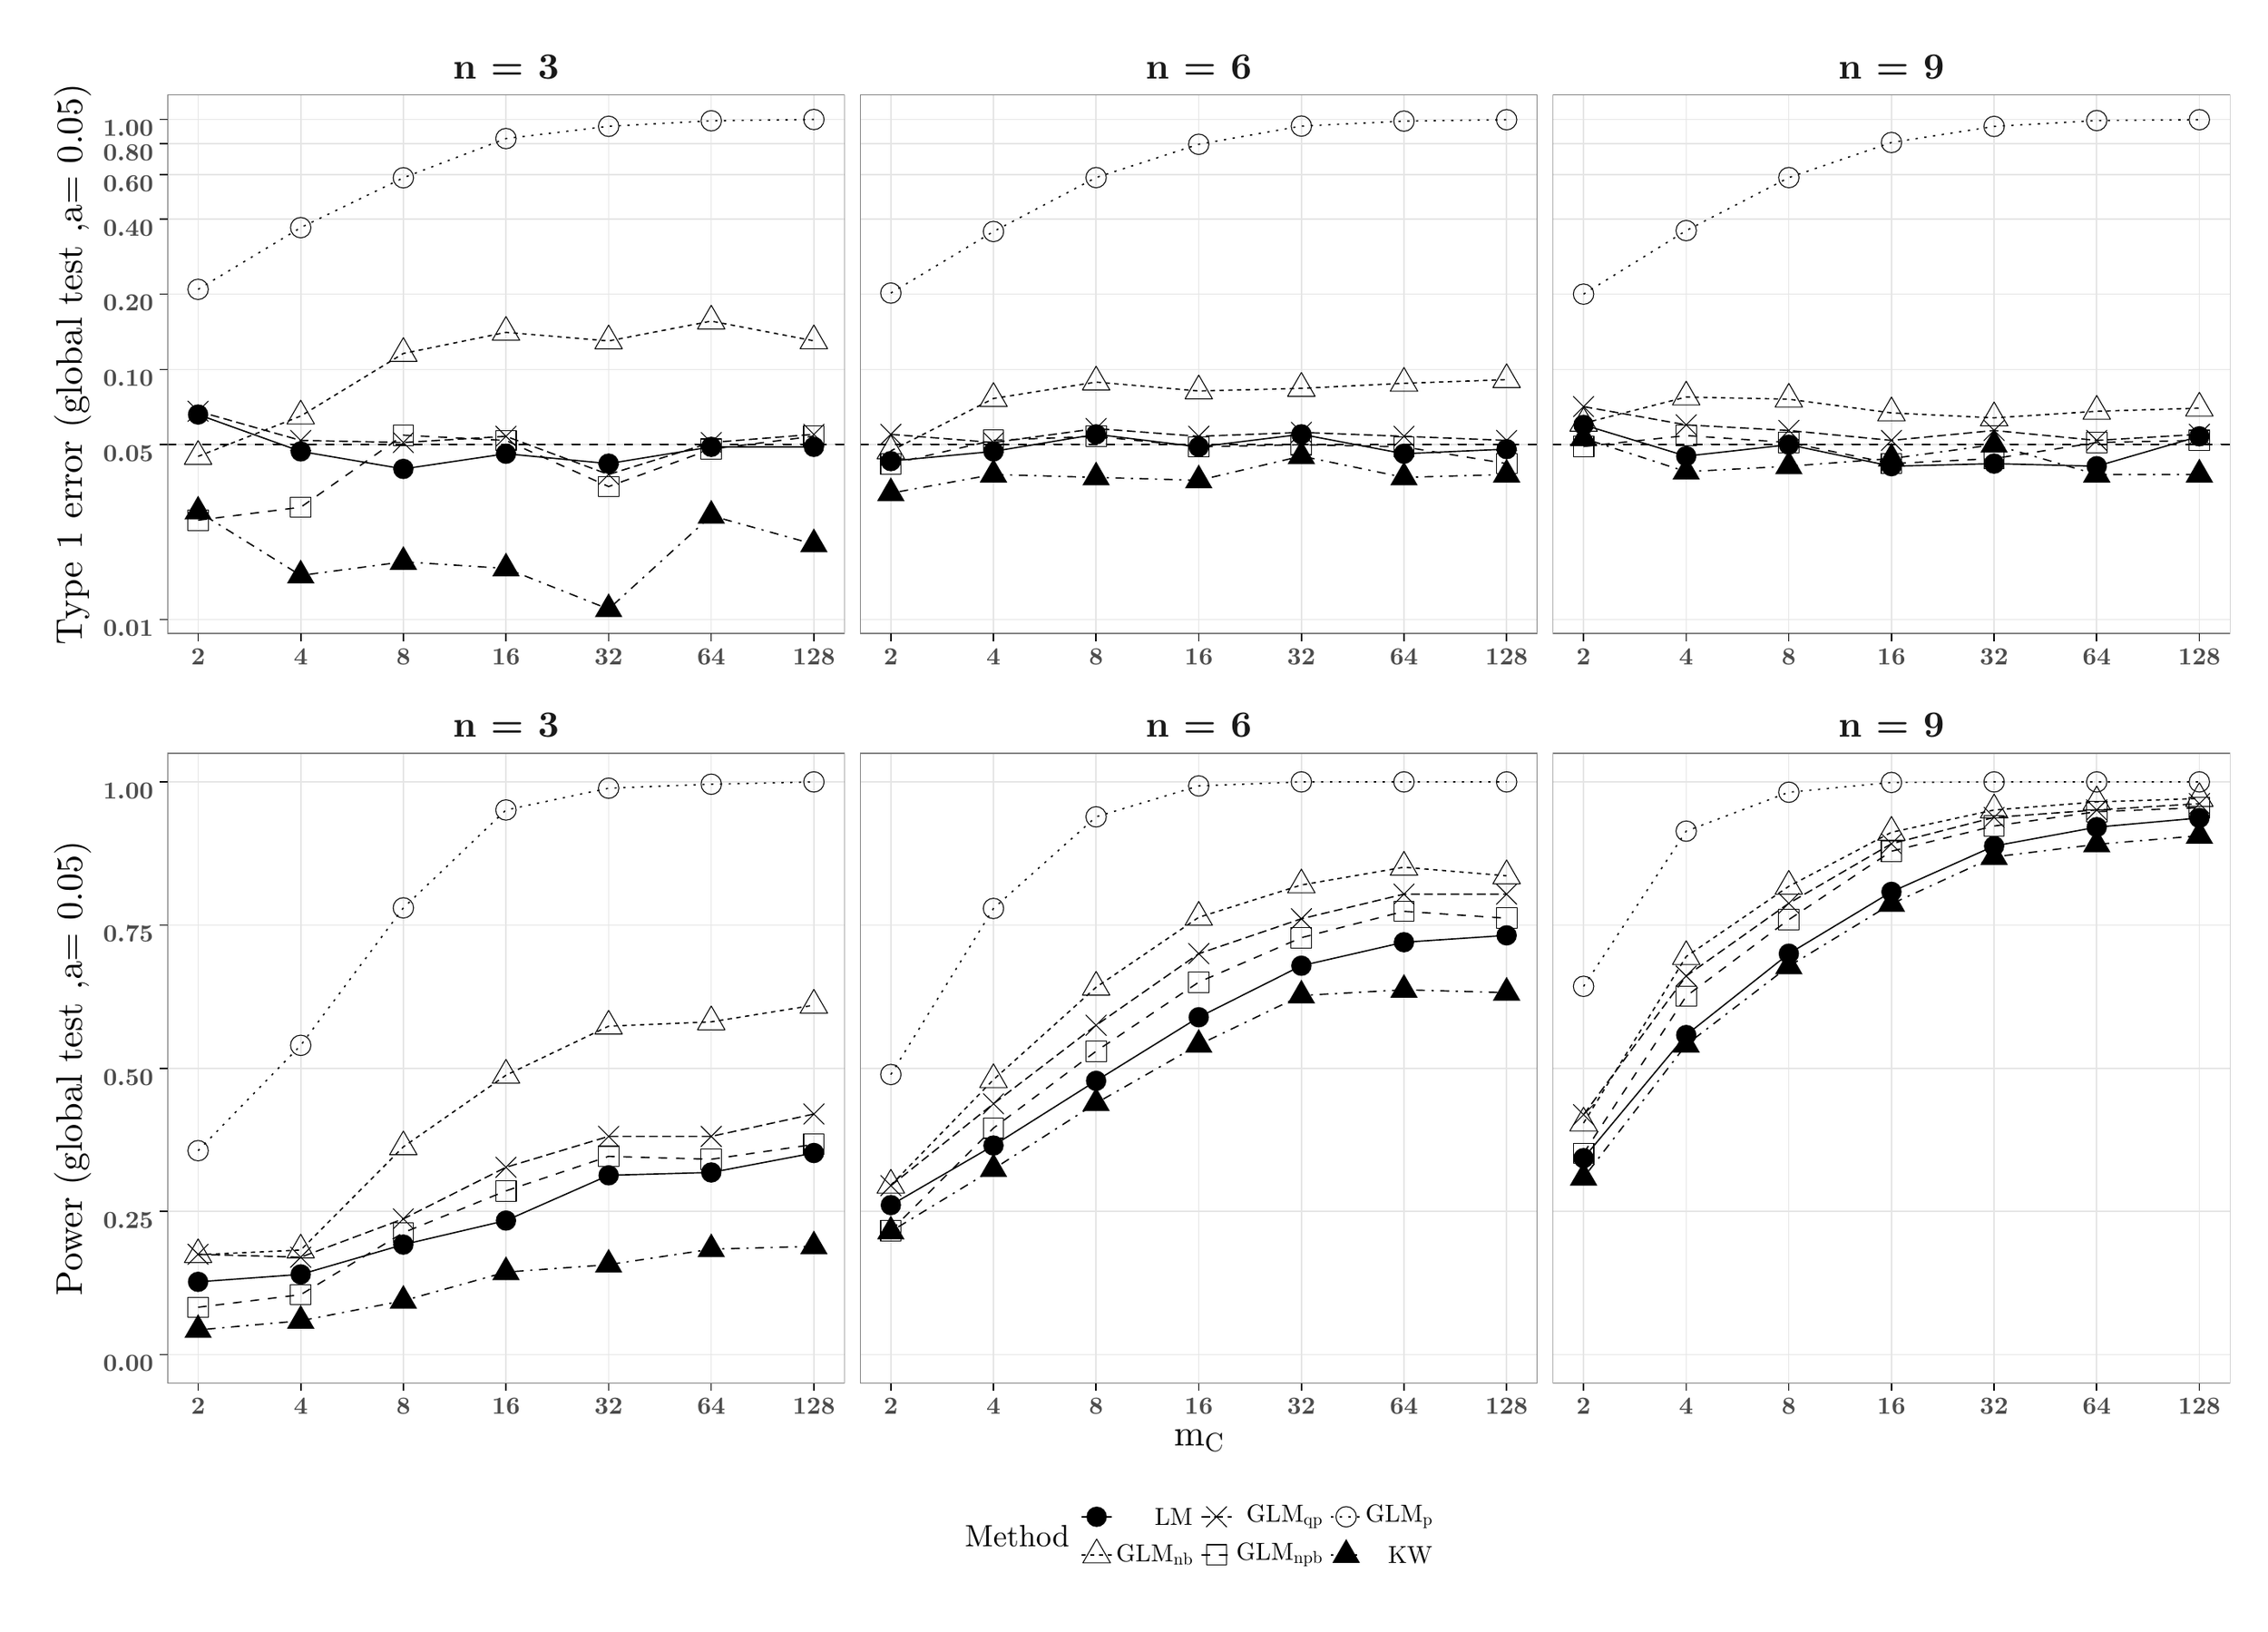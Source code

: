 % Created by tikzDevice version 0.10.1 on 2016-12-15 15:38:57
% !TEX encoding = UTF-8 Unicode
\begin{tikzpicture}[x=1pt,y=1pt]
\definecolor{fillColor}{RGB}{255,255,255}
\path[use as bounding box,fill=fillColor,fill opacity=0.00] (0,0) rectangle (1011.78,722.70);
\begin{scope}
\path[clip] (  3.50,423.03) rectangle (1011.78,722.70);
\definecolor{drawColor}{RGB}{255,255,255}
\definecolor{fillColor}{RGB}{255,255,255}

\path[draw=drawColor,line width= 0.6pt,line join=round,line cap=round,fill=fillColor] (  3.50,423.03) rectangle (1011.78,722.70);
\end{scope}
\begin{scope}
\path[clip] ( 66.13,444.26) rectangle (374.35,689.45);
\definecolor{fillColor}{RGB}{255,255,255}

\path[fill=fillColor] ( 66.13,444.26) rectangle (374.35,689.45);
\definecolor{drawColor}{gray}{0.90}

\path[draw=drawColor,line width= 0.6pt,line join=round] ( 66.13,450.69) --
	(374.35,450.69);

\path[draw=drawColor,line width= 0.6pt,line join=round] ( 66.13,530.26) --
	(374.35,530.26);

\path[draw=drawColor,line width= 0.6pt,line join=round] ( 66.13,564.52) --
	(374.35,564.52);

\path[draw=drawColor,line width= 0.6pt,line join=round] ( 66.13,598.79) --
	(374.35,598.79);

\path[draw=drawColor,line width= 0.6pt,line join=round] ( 66.13,633.06) --
	(374.35,633.06);

\path[draw=drawColor,line width= 0.6pt,line join=round] ( 66.13,653.10) --
	(374.35,653.10);

\path[draw=drawColor,line width= 0.6pt,line join=round] ( 66.13,667.32) --
	(374.35,667.32);

\path[draw=drawColor,line width= 0.6pt,line join=round] ( 66.13,678.35) --
	(374.35,678.35);

\path[draw=drawColor,line width= 0.6pt,line join=round] ( 80.14,444.26) --
	( 80.14,689.45);

\path[draw=drawColor,line width= 0.6pt,line join=round] (126.84,444.26) --
	(126.84,689.45);

\path[draw=drawColor,line width= 0.6pt,line join=round] (173.54,444.26) --
	(173.54,689.45);

\path[draw=drawColor,line width= 0.6pt,line join=round] (220.24,444.26) --
	(220.24,689.45);

\path[draw=drawColor,line width= 0.6pt,line join=round] (266.94,444.26) --
	(266.94,689.45);

\path[draw=drawColor,line width= 0.6pt,line join=round] (313.64,444.26) --
	(313.64,689.45);

\path[draw=drawColor,line width= 0.6pt,line join=round] (360.34,444.26) --
	(360.34,689.45);
\definecolor{drawColor}{RGB}{0,0,0}

\path[draw=drawColor,line width= 0.6pt,line join=round] ( 80.14,543.98) --
	(126.84,527.20) --
	(173.54,519.23) --
	(220.24,526.14) --
	(266.94,521.64) --
	(313.64,529.26) --
	(360.34,529.26);

\path[draw=drawColor,line width= 0.6pt,dash pattern=on 2pt off 2pt ,line join=round] ( 80.14,524.93) --
	(126.84,543.29) --
	(173.54,571.78) --
	(220.24,581.39) --
	(266.94,577.49) --
	(313.64,586.51) --
	(360.34,577.54);

\path[draw=drawColor,line width= 0.6pt,dash pattern=on 4pt off 2pt ,line join=round] ( 80.14,545.46) --
	(126.84,532.20) --
	(173.54,531.24) --
	(220.24,534.06) --
	(266.94,516.69) --
	(313.64,531.24) --
	(360.34,534.97);

\path[draw=drawColor,line width= 0.6pt,dash pattern=on 4pt off 4pt ,line join=round] ( 80.14,495.87) --
	(126.84,501.78) --
	(173.54,534.58) --
	(220.24,532.18) --
	(266.94,511.19) --
	(313.64,528.24) --
	(360.34,534.11);

\path[draw=drawColor,line width= 0.6pt,dash pattern=on 1pt off 3pt ,line join=round] ( 80.14,600.97) --
	(126.84,629.07) --
	(173.54,651.76) --
	(220.24,669.62) --
	(266.94,675.19) --
	(313.64,677.71) --
	(360.34,678.30);

\path[draw=drawColor,line width= 0.6pt,dash pattern=on 1pt off 3pt on 4pt off 3pt ,line join=round] ( 80.14,499.80) --
	(126.84,470.74) --
	(173.54,476.93) --
	(220.24,473.93) --
	(266.94,455.41) --
	(313.64,497.93) --
	(360.34,484.96);
\definecolor{fillColor}{RGB}{0,0,0}

\path[fill=fillColor] ( 80.14,543.98) circle (  4.64);

\path[draw=drawColor,line width= 0.4pt,line join=round,line cap=round] ( 80.14,532.14) --
	( 86.39,521.32) --
	( 73.89,521.32) --
	( 80.14,532.14);

\path[draw=drawColor,line width= 0.4pt,line join=round,line cap=round] ( 75.50,540.82) -- ( 84.78,550.10);

\path[draw=drawColor,line width= 0.4pt,line join=round,line cap=round] ( 75.50,550.10) -- ( 84.78,540.82);

\path[draw=drawColor,line width= 0.4pt,line join=round,line cap=round] ( 75.50,491.23) rectangle ( 84.78,500.51);

\path[draw=drawColor,line width= 0.4pt,line join=round,line cap=round] ( 80.14,600.97) circle (  4.64);

\path[fill=fillColor] ( 80.14,507.01) --
	( 86.39,496.19) --
	( 73.89,496.19) --
	cycle;

\path[fill=fillColor] (126.84,527.20) circle (  4.64);

\path[draw=drawColor,line width= 0.4pt,line join=round,line cap=round] (126.84,550.51) --
	(133.09,539.69) --
	(120.59,539.69) --
	(126.84,550.51);

\path[draw=drawColor,line width= 0.4pt,line join=round,line cap=round] (122.20,527.56) -- (131.48,536.84);

\path[draw=drawColor,line width= 0.4pt,line join=round,line cap=round] (122.20,536.84) -- (131.48,527.56);

\path[draw=drawColor,line width= 0.4pt,line join=round,line cap=round] (122.20,497.14) rectangle (131.48,506.42);

\path[draw=drawColor,line width= 0.4pt,line join=round,line cap=round] (126.84,629.07) circle (  4.64);

\path[fill=fillColor] (126.84,477.95) --
	(133.09,467.13) --
	(120.59,467.13) --
	cycle;

\path[fill=fillColor] (173.54,519.23) circle (  4.64);

\path[draw=drawColor,line width= 0.4pt,line join=round,line cap=round] (173.54,579.00) --
	(179.79,568.17) --
	(167.29,568.17) --
	(173.54,579.00);

\path[draw=drawColor,line width= 0.4pt,line join=round,line cap=round] (168.90,526.60) -- (178.18,535.88);

\path[draw=drawColor,line width= 0.4pt,line join=round,line cap=round] (168.90,535.88) -- (178.18,526.60);

\path[draw=drawColor,line width= 0.4pt,line join=round,line cap=round] (168.90,529.94) rectangle (178.18,539.22);

\path[draw=drawColor,line width= 0.4pt,line join=round,line cap=round] (173.54,651.76) circle (  4.64);

\path[fill=fillColor] (173.54,484.14) --
	(179.79,473.32) --
	(167.29,473.32) --
	cycle;

\path[fill=fillColor] (220.24,526.14) circle (  4.64);

\path[draw=drawColor,line width= 0.4pt,line join=round,line cap=round] (220.24,588.61) --
	(226.49,577.79) --
	(213.99,577.79) --
	(220.24,588.61);

\path[draw=drawColor,line width= 0.4pt,line join=round,line cap=round] (215.60,529.42) -- (224.88,538.70);

\path[draw=drawColor,line width= 0.4pt,line join=round,line cap=round] (215.60,538.70) -- (224.88,529.42);

\path[draw=drawColor,line width= 0.4pt,line join=round,line cap=round] (215.60,527.55) rectangle (224.88,536.82);

\path[draw=drawColor,line width= 0.4pt,line join=round,line cap=round] (220.24,669.62) circle (  4.64);

\path[fill=fillColor] (220.24,481.14) --
	(226.49,470.32) --
	(213.99,470.32) --
	cycle;

\path[fill=fillColor] (266.94,521.64) circle (  4.64);

\path[draw=drawColor,line width= 0.4pt,line join=round,line cap=round] (266.94,584.71) --
	(273.19,573.89) --
	(260.69,573.89) --
	(266.94,584.71);

\path[draw=drawColor,line width= 0.4pt,line join=round,line cap=round] (262.30,512.05) -- (271.58,521.33);

\path[draw=drawColor,line width= 0.4pt,line join=round,line cap=round] (262.30,521.33) -- (271.58,512.05);

\path[draw=drawColor,line width= 0.4pt,line join=round,line cap=round] (262.30,506.55) rectangle (271.58,515.83);

\path[draw=drawColor,line width= 0.4pt,line join=round,line cap=round] (266.94,675.19) circle (  4.64);

\path[fill=fillColor] (266.94,462.62) --
	(273.19,451.80) --
	(260.69,451.80) --
	cycle;

\path[fill=fillColor] (313.64,529.26) circle (  4.64);

\path[draw=drawColor,line width= 0.4pt,line join=round,line cap=round] (313.64,593.72) --
	(319.89,582.90) --
	(307.39,582.90) --
	(313.64,593.72);

\path[draw=drawColor,line width= 0.4pt,line join=round,line cap=round] (309.00,526.60) -- (318.28,535.88);

\path[draw=drawColor,line width= 0.4pt,line join=round,line cap=round] (309.00,535.88) -- (318.28,526.60);

\path[draw=drawColor,line width= 0.4pt,line join=round,line cap=round] (309.00,523.60) rectangle (318.28,532.88);

\path[draw=drawColor,line width= 0.4pt,line join=round,line cap=round] (313.64,677.71) circle (  4.64);

\path[fill=fillColor] (313.64,505.15) --
	(319.89,494.32) --
	(307.39,494.32) --
	cycle;

\path[fill=fillColor] (360.34,529.26) circle (  4.64);

\path[draw=drawColor,line width= 0.4pt,line join=round,line cap=round] (360.34,584.76) --
	(366.59,573.94) --
	(354.09,573.94) --
	(360.34,584.76);

\path[draw=drawColor,line width= 0.4pt,line join=round,line cap=round] (355.70,530.33) -- (364.98,539.61);

\path[draw=drawColor,line width= 0.4pt,line join=round,line cap=round] (355.70,539.61) -- (364.98,530.33);

\path[draw=drawColor,line width= 0.4pt,line join=round,line cap=round] (355.70,529.47) rectangle (364.98,538.75);

\path[draw=drawColor,line width= 0.4pt,line join=round,line cap=round] (360.34,678.30) circle (  4.64);

\path[fill=fillColor] (360.34,492.18) --
	(366.59,481.35) --
	(354.09,481.35) --
	cycle;

\path[draw=drawColor,line width= 0.6pt,dash pattern=on 4pt off 4pt ,line join=round] ( 66.13,530.26) -- (374.35,530.26);

\path[draw=drawColor,line width= 0.6pt,dash pattern=on 4pt off 4pt ,line join=round] ( 66.13,530.26) -- (374.35,530.26);

\path[draw=drawColor,line width= 0.6pt,dash pattern=on 4pt off 4pt ,line join=round] ( 66.13,530.26) -- (374.35,530.26);

\path[draw=drawColor,line width= 0.6pt,dash pattern=on 4pt off 4pt ,line join=round] ( 66.13,530.26) -- (374.35,530.26);

\path[draw=drawColor,line width= 0.6pt,dash pattern=on 4pt off 4pt ,line join=round] ( 66.13,530.26) -- (374.35,530.26);

\path[draw=drawColor,line width= 0.6pt,dash pattern=on 4pt off 4pt ,line join=round] ( 66.13,530.26) -- (374.35,530.26);

\path[draw=drawColor,line width= 0.6pt,dash pattern=on 4pt off 4pt ,line join=round] ( 66.13,530.26) -- (374.35,530.26);

\path[draw=drawColor,line width= 0.6pt,dash pattern=on 4pt off 4pt ,line join=round] ( 66.13,530.26) -- (374.35,530.26);

\path[draw=drawColor,line width= 0.6pt,dash pattern=on 4pt off 4pt ,line join=round] ( 66.13,530.26) -- (374.35,530.26);

\path[draw=drawColor,line width= 0.6pt,dash pattern=on 4pt off 4pt ,line join=round] ( 66.13,530.26) -- (374.35,530.26);

\path[draw=drawColor,line width= 0.6pt,dash pattern=on 4pt off 4pt ,line join=round] ( 66.13,530.26) -- (374.35,530.26);

\path[draw=drawColor,line width= 0.6pt,dash pattern=on 4pt off 4pt ,line join=round] ( 66.13,530.26) -- (374.35,530.26);

\path[draw=drawColor,line width= 0.6pt,dash pattern=on 4pt off 4pt ,line join=round] ( 66.13,530.26) -- (374.35,530.26);

\path[draw=drawColor,line width= 0.6pt,dash pattern=on 4pt off 4pt ,line join=round] ( 66.13,530.26) -- (374.35,530.26);

\path[draw=drawColor,line width= 0.6pt,dash pattern=on 4pt off 4pt ,line join=round] ( 66.13,530.26) -- (374.35,530.26);

\path[draw=drawColor,line width= 0.6pt,dash pattern=on 4pt off 4pt ,line join=round] ( 66.13,530.26) -- (374.35,530.26);

\path[draw=drawColor,line width= 0.6pt,dash pattern=on 4pt off 4pt ,line join=round] ( 66.13,530.26) -- (374.35,530.26);

\path[draw=drawColor,line width= 0.6pt,dash pattern=on 4pt off 4pt ,line join=round] ( 66.13,530.26) -- (374.35,530.26);

\path[draw=drawColor,line width= 0.6pt,dash pattern=on 4pt off 4pt ,line join=round] ( 66.13,530.26) -- (374.35,530.26);

\path[draw=drawColor,line width= 0.6pt,dash pattern=on 4pt off 4pt ,line join=round] ( 66.13,530.26) -- (374.35,530.26);

\path[draw=drawColor,line width= 0.6pt,dash pattern=on 4pt off 4pt ,line join=round] ( 66.13,530.26) -- (374.35,530.26);

\path[draw=drawColor,line width= 0.6pt,dash pattern=on 4pt off 4pt ,line join=round] ( 66.13,530.26) -- (374.35,530.26);

\path[draw=drawColor,line width= 0.6pt,dash pattern=on 4pt off 4pt ,line join=round] ( 66.13,530.26) -- (374.35,530.26);

\path[draw=drawColor,line width= 0.6pt,dash pattern=on 4pt off 4pt ,line join=round] ( 66.13,530.26) -- (374.35,530.26);

\path[draw=drawColor,line width= 0.6pt,dash pattern=on 4pt off 4pt ,line join=round] ( 66.13,530.26) -- (374.35,530.26);

\path[draw=drawColor,line width= 0.6pt,dash pattern=on 4pt off 4pt ,line join=round] ( 66.13,530.26) -- (374.35,530.26);

\path[draw=drawColor,line width= 0.6pt,dash pattern=on 4pt off 4pt ,line join=round] ( 66.13,530.26) -- (374.35,530.26);

\path[draw=drawColor,line width= 0.6pt,dash pattern=on 4pt off 4pt ,line join=round] ( 66.13,530.26) -- (374.35,530.26);

\path[draw=drawColor,line width= 0.6pt,dash pattern=on 4pt off 4pt ,line join=round] ( 66.13,530.26) -- (374.35,530.26);

\path[draw=drawColor,line width= 0.6pt,dash pattern=on 4pt off 4pt ,line join=round] ( 66.13,530.26) -- (374.35,530.26);

\path[draw=drawColor,line width= 0.6pt,dash pattern=on 4pt off 4pt ,line join=round] ( 66.13,530.26) -- (374.35,530.26);

\path[draw=drawColor,line width= 0.6pt,dash pattern=on 4pt off 4pt ,line join=round] ( 66.13,530.26) -- (374.35,530.26);

\path[draw=drawColor,line width= 0.6pt,dash pattern=on 4pt off 4pt ,line join=round] ( 66.13,530.26) -- (374.35,530.26);

\path[draw=drawColor,line width= 0.6pt,dash pattern=on 4pt off 4pt ,line join=round] ( 66.13,530.26) -- (374.35,530.26);

\path[draw=drawColor,line width= 0.6pt,dash pattern=on 4pt off 4pt ,line join=round] ( 66.13,530.26) -- (374.35,530.26);

\path[draw=drawColor,line width= 0.6pt,dash pattern=on 4pt off 4pt ,line join=round] ( 66.13,530.26) -- (374.35,530.26);

\path[draw=drawColor,line width= 0.6pt,dash pattern=on 4pt off 4pt ,line join=round] ( 66.13,530.26) -- (374.35,530.26);

\path[draw=drawColor,line width= 0.6pt,dash pattern=on 4pt off 4pt ,line join=round] ( 66.13,530.26) -- (374.35,530.26);

\path[draw=drawColor,line width= 0.6pt,dash pattern=on 4pt off 4pt ,line join=round] ( 66.13,530.26) -- (374.35,530.26);

\path[draw=drawColor,line width= 0.6pt,dash pattern=on 4pt off 4pt ,line join=round] ( 66.13,530.26) -- (374.35,530.26);

\path[draw=drawColor,line width= 0.6pt,dash pattern=on 4pt off 4pt ,line join=round] ( 66.13,530.26) -- (374.35,530.26);

\path[draw=drawColor,line width= 0.6pt,dash pattern=on 4pt off 4pt ,line join=round] ( 66.13,530.26) -- (374.35,530.26);
\definecolor{drawColor}{gray}{0.50}

\path[draw=drawColor,line width= 0.6pt,line join=round,line cap=round] ( 66.13,444.26) rectangle (374.35,689.45);
\end{scope}
\begin{scope}
\path[clip] (381.35,444.26) rectangle (689.56,689.45);
\definecolor{fillColor}{RGB}{255,255,255}

\path[fill=fillColor] (381.35,444.26) rectangle (689.56,689.45);
\definecolor{drawColor}{gray}{0.90}

\path[draw=drawColor,line width= 0.6pt,line join=round] (381.35,450.69) --
	(689.56,450.69);

\path[draw=drawColor,line width= 0.6pt,line join=round] (381.35,530.26) --
	(689.56,530.26);

\path[draw=drawColor,line width= 0.6pt,line join=round] (381.35,564.52) --
	(689.56,564.52);

\path[draw=drawColor,line width= 0.6pt,line join=round] (381.35,598.79) --
	(689.56,598.79);

\path[draw=drawColor,line width= 0.6pt,line join=round] (381.35,633.06) --
	(689.56,633.06);

\path[draw=drawColor,line width= 0.6pt,line join=round] (381.35,653.10) --
	(689.56,653.10);

\path[draw=drawColor,line width= 0.6pt,line join=round] (381.35,667.32) --
	(689.56,667.32);

\path[draw=drawColor,line width= 0.6pt,line join=round] (381.35,678.35) --
	(689.56,678.35);

\path[draw=drawColor,line width= 0.6pt,line join=round] (395.36,444.26) --
	(395.36,689.45);

\path[draw=drawColor,line width= 0.6pt,line join=round] (442.06,444.26) --
	(442.06,689.45);

\path[draw=drawColor,line width= 0.6pt,line join=round] (488.76,444.26) --
	(488.76,689.45);

\path[draw=drawColor,line width= 0.6pt,line join=round] (535.46,444.26) --
	(535.46,689.45);

\path[draw=drawColor,line width= 0.6pt,line join=round] (582.16,444.26) --
	(582.16,689.45);

\path[draw=drawColor,line width= 0.6pt,line join=round] (628.85,444.26) --
	(628.85,689.45);

\path[draw=drawColor,line width= 0.6pt,line join=round] (675.55,444.26) --
	(675.55,689.45);
\definecolor{drawColor}{RGB}{0,0,0}

\path[draw=drawColor,line width= 0.6pt,line join=round] (395.36,522.80) --
	(442.06,527.20) --
	(488.76,534.97) --
	(535.46,529.26) --
	(582.16,534.97) --
	(628.85,526.14) --
	(675.55,528.24);

\path[draw=drawColor,line width= 0.6pt,dash pattern=on 2pt off 2pt ,line join=round] (395.36,527.44) --
	(442.06,551.29) --
	(488.76,558.76) --
	(535.46,554.71) --
	(582.16,555.90) --
	(628.85,558.20) --
	(675.55,559.86);

\path[draw=drawColor,line width= 0.6pt,dash pattern=on 4pt off 2pt ,line join=round] (395.36,534.97) --
	(442.06,531.24) --
	(488.76,537.59) --
	(535.46,534.06) --
	(582.16,535.86) --
	(628.85,534.06) --
	(675.55,532.20);

\path[draw=drawColor,line width= 0.6pt,dash pattern=on 4pt off 4pt ,line join=round] (395.36,521.44) --
	(442.06,532.26) --
	(488.76,534.06) --
	(535.46,529.26) --
	(582.16,530.26) --
	(628.85,529.26) --
	(675.55,521.64);

\path[draw=drawColor,line width= 0.6pt,dash pattern=on 1pt off 3pt ,line join=round] (395.36,599.28) --
	(442.06,627.29) --
	(488.76,651.85) --
	(535.46,667.01) --
	(582.16,675.29) --
	(628.85,677.56) --
	(675.55,678.20);

\path[draw=drawColor,line width= 0.6pt,dash pattern=on 1pt off 3pt on 4pt off 3pt ,line join=round] (395.36,508.20) --
	(442.06,516.69) --
	(488.76,515.37) --
	(535.46,514.02) --
	(582.16,525.05) --
	(628.85,515.37) --
	(675.55,516.69);
\definecolor{fillColor}{RGB}{0,0,0}

\path[fill=fillColor] (395.36,522.80) circle (  4.64);

\path[draw=drawColor,line width= 0.4pt,line join=round,line cap=round] (395.36,534.66) --
	(401.61,523.84) --
	(389.11,523.84) --
	(395.36,534.66);

\path[draw=drawColor,line width= 0.4pt,line join=round,line cap=round] (390.72,530.33) -- (400.00,539.61);

\path[draw=drawColor,line width= 0.4pt,line join=round,line cap=round] (390.72,539.61) -- (400.00,530.33);

\path[draw=drawColor,line width= 0.4pt,line join=round,line cap=round] (390.72,516.80) rectangle (400.00,526.08);

\path[draw=drawColor,line width= 0.4pt,line join=round,line cap=round] (395.36,599.28) circle (  4.64);

\path[fill=fillColor] (395.36,515.41) --
	(401.61,504.59) --
	(389.11,504.59) --
	cycle;

\path[fill=fillColor] (442.06,527.20) circle (  4.64);

\path[draw=drawColor,line width= 0.4pt,line join=round,line cap=round] (442.06,558.51) --
	(448.31,547.68) --
	(435.81,547.68) --
	(442.06,558.51);

\path[draw=drawColor,line width= 0.4pt,line join=round,line cap=round] (437.42,526.60) -- (446.70,535.88);

\path[draw=drawColor,line width= 0.4pt,line join=round,line cap=round] (437.42,535.88) -- (446.70,526.60);

\path[draw=drawColor,line width= 0.4pt,line join=round,line cap=round] (437.42,527.63) rectangle (446.70,536.90);

\path[draw=drawColor,line width= 0.4pt,line join=round,line cap=round] (442.06,627.29) circle (  4.64);

\path[fill=fillColor] (442.06,523.91) --
	(448.31,513.08) --
	(435.81,513.08) --
	cycle;

\path[fill=fillColor] (488.76,534.97) circle (  4.64);

\path[draw=drawColor,line width= 0.4pt,line join=round,line cap=round] (488.76,565.98) --
	(495.01,555.16) --
	(482.51,555.16) --
	(488.76,565.98);

\path[draw=drawColor,line width= 0.4pt,line join=round,line cap=round] (484.12,532.96) -- (493.40,542.23);

\path[draw=drawColor,line width= 0.4pt,line join=round,line cap=round] (484.12,542.23) -- (493.40,532.96);

\path[draw=drawColor,line width= 0.4pt,line join=round,line cap=round] (484.12,529.42) rectangle (493.40,538.70);

\path[draw=drawColor,line width= 0.4pt,line join=round,line cap=round] (488.76,651.85) circle (  4.64);

\path[fill=fillColor] (488.76,522.59) --
	(495.01,511.76) --
	(482.51,511.76) --
	cycle;

\path[fill=fillColor] (535.46,529.26) circle (  4.64);

\path[draw=drawColor,line width= 0.4pt,line join=round,line cap=round] (535.46,561.93) --
	(541.70,551.11) --
	(529.21,551.11) --
	(535.46,561.93);

\path[draw=drawColor,line width= 0.4pt,line join=round,line cap=round] (530.82,529.42) -- (540.10,538.70);

\path[draw=drawColor,line width= 0.4pt,line join=round,line cap=round] (530.82,538.70) -- (540.10,529.42);

\path[draw=drawColor,line width= 0.4pt,line join=round,line cap=round] (530.82,524.62) rectangle (540.10,533.90);

\path[draw=drawColor,line width= 0.4pt,line join=round,line cap=round] (535.46,667.01) circle (  4.64);

\path[fill=fillColor] (535.46,521.23) --
	(541.70,510.41) --
	(529.21,510.41) --
	cycle;

\path[fill=fillColor] (582.16,534.97) circle (  4.64);

\path[draw=drawColor,line width= 0.4pt,line join=round,line cap=round] (582.16,563.12) --
	(588.40,552.30) --
	(575.91,552.30) --
	(582.16,563.12);

\path[draw=drawColor,line width= 0.4pt,line join=round,line cap=round] (577.52,531.22) -- (586.79,540.50);

\path[draw=drawColor,line width= 0.4pt,line join=round,line cap=round] (577.52,540.50) -- (586.79,531.22);

\path[draw=drawColor,line width= 0.4pt,line join=round,line cap=round] (577.52,525.62) rectangle (586.79,534.90);

\path[draw=drawColor,line width= 0.4pt,line join=round,line cap=round] (582.16,675.29) circle (  4.64);

\path[fill=fillColor] (582.16,532.26) --
	(588.40,521.44) --
	(575.91,521.44) --
	cycle;

\path[fill=fillColor] (628.85,526.14) circle (  4.64);

\path[draw=drawColor,line width= 0.4pt,line join=round,line cap=round] (628.85,565.42) --
	(635.10,554.60) --
	(622.61,554.60) --
	(628.85,565.42);

\path[draw=drawColor,line width= 0.4pt,line join=round,line cap=round] (624.22,529.42) -- (633.49,538.70);

\path[draw=drawColor,line width= 0.4pt,line join=round,line cap=round] (624.22,538.70) -- (633.49,529.42);

\path[draw=drawColor,line width= 0.4pt,line join=round,line cap=round] (624.22,524.62) rectangle (633.49,533.90);

\path[draw=drawColor,line width= 0.4pt,line join=round,line cap=round] (628.85,677.56) circle (  4.64);

\path[fill=fillColor] (628.85,522.59) --
	(635.10,511.76) --
	(622.61,511.76) --
	cycle;

\path[fill=fillColor] (675.55,528.24) circle (  4.64);

\path[draw=drawColor,line width= 0.4pt,line join=round,line cap=round] (675.55,567.08) --
	(681.80,556.25) --
	(669.31,556.25) --
	(675.55,567.08);

\path[draw=drawColor,line width= 0.4pt,line join=round,line cap=round] (670.91,527.56) -- (680.19,536.84);

\path[draw=drawColor,line width= 0.4pt,line join=round,line cap=round] (670.91,536.84) -- (680.19,527.56);

\path[draw=drawColor,line width= 0.4pt,line join=round,line cap=round] (670.91,517.00) rectangle (680.19,526.28);

\path[draw=drawColor,line width= 0.4pt,line join=round,line cap=round] (675.55,678.20) circle (  4.64);

\path[fill=fillColor] (675.55,523.91) --
	(681.80,513.08) --
	(669.31,513.08) --
	cycle;

\path[draw=drawColor,line width= 0.6pt,dash pattern=on 4pt off 4pt ,line join=round] (381.35,530.26) -- (689.56,530.26);

\path[draw=drawColor,line width= 0.6pt,dash pattern=on 4pt off 4pt ,line join=round] (381.35,530.26) -- (689.56,530.26);

\path[draw=drawColor,line width= 0.6pt,dash pattern=on 4pt off 4pt ,line join=round] (381.35,530.26) -- (689.56,530.26);

\path[draw=drawColor,line width= 0.6pt,dash pattern=on 4pt off 4pt ,line join=round] (381.35,530.26) -- (689.56,530.26);

\path[draw=drawColor,line width= 0.6pt,dash pattern=on 4pt off 4pt ,line join=round] (381.35,530.26) -- (689.56,530.26);

\path[draw=drawColor,line width= 0.6pt,dash pattern=on 4pt off 4pt ,line join=round] (381.35,530.26) -- (689.56,530.26);

\path[draw=drawColor,line width= 0.6pt,dash pattern=on 4pt off 4pt ,line join=round] (381.35,530.26) -- (689.56,530.26);

\path[draw=drawColor,line width= 0.6pt,dash pattern=on 4pt off 4pt ,line join=round] (381.35,530.26) -- (689.56,530.26);

\path[draw=drawColor,line width= 0.6pt,dash pattern=on 4pt off 4pt ,line join=round] (381.35,530.26) -- (689.56,530.26);

\path[draw=drawColor,line width= 0.6pt,dash pattern=on 4pt off 4pt ,line join=round] (381.35,530.26) -- (689.56,530.26);

\path[draw=drawColor,line width= 0.6pt,dash pattern=on 4pt off 4pt ,line join=round] (381.35,530.26) -- (689.56,530.26);

\path[draw=drawColor,line width= 0.6pt,dash pattern=on 4pt off 4pt ,line join=round] (381.35,530.26) -- (689.56,530.26);

\path[draw=drawColor,line width= 0.6pt,dash pattern=on 4pt off 4pt ,line join=round] (381.35,530.26) -- (689.56,530.26);

\path[draw=drawColor,line width= 0.6pt,dash pattern=on 4pt off 4pt ,line join=round] (381.35,530.26) -- (689.56,530.26);

\path[draw=drawColor,line width= 0.6pt,dash pattern=on 4pt off 4pt ,line join=round] (381.35,530.26) -- (689.56,530.26);

\path[draw=drawColor,line width= 0.6pt,dash pattern=on 4pt off 4pt ,line join=round] (381.35,530.26) -- (689.56,530.26);

\path[draw=drawColor,line width= 0.6pt,dash pattern=on 4pt off 4pt ,line join=round] (381.35,530.26) -- (689.56,530.26);

\path[draw=drawColor,line width= 0.6pt,dash pattern=on 4pt off 4pt ,line join=round] (381.35,530.26) -- (689.56,530.26);

\path[draw=drawColor,line width= 0.6pt,dash pattern=on 4pt off 4pt ,line join=round] (381.35,530.26) -- (689.56,530.26);

\path[draw=drawColor,line width= 0.6pt,dash pattern=on 4pt off 4pt ,line join=round] (381.35,530.26) -- (689.56,530.26);

\path[draw=drawColor,line width= 0.6pt,dash pattern=on 4pt off 4pt ,line join=round] (381.35,530.26) -- (689.56,530.26);

\path[draw=drawColor,line width= 0.6pt,dash pattern=on 4pt off 4pt ,line join=round] (381.35,530.26) -- (689.56,530.26);

\path[draw=drawColor,line width= 0.6pt,dash pattern=on 4pt off 4pt ,line join=round] (381.35,530.26) -- (689.56,530.26);

\path[draw=drawColor,line width= 0.6pt,dash pattern=on 4pt off 4pt ,line join=round] (381.35,530.26) -- (689.56,530.26);

\path[draw=drawColor,line width= 0.6pt,dash pattern=on 4pt off 4pt ,line join=round] (381.35,530.26) -- (689.56,530.26);

\path[draw=drawColor,line width= 0.6pt,dash pattern=on 4pt off 4pt ,line join=round] (381.35,530.26) -- (689.56,530.26);

\path[draw=drawColor,line width= 0.6pt,dash pattern=on 4pt off 4pt ,line join=round] (381.35,530.26) -- (689.56,530.26);

\path[draw=drawColor,line width= 0.6pt,dash pattern=on 4pt off 4pt ,line join=round] (381.35,530.26) -- (689.56,530.26);

\path[draw=drawColor,line width= 0.6pt,dash pattern=on 4pt off 4pt ,line join=round] (381.35,530.26) -- (689.56,530.26);

\path[draw=drawColor,line width= 0.6pt,dash pattern=on 4pt off 4pt ,line join=round] (381.35,530.26) -- (689.56,530.26);

\path[draw=drawColor,line width= 0.6pt,dash pattern=on 4pt off 4pt ,line join=round] (381.35,530.26) -- (689.56,530.26);

\path[draw=drawColor,line width= 0.6pt,dash pattern=on 4pt off 4pt ,line join=round] (381.35,530.26) -- (689.56,530.26);

\path[draw=drawColor,line width= 0.6pt,dash pattern=on 4pt off 4pt ,line join=round] (381.35,530.26) -- (689.56,530.26);

\path[draw=drawColor,line width= 0.6pt,dash pattern=on 4pt off 4pt ,line join=round] (381.35,530.26) -- (689.56,530.26);

\path[draw=drawColor,line width= 0.6pt,dash pattern=on 4pt off 4pt ,line join=round] (381.35,530.26) -- (689.56,530.26);

\path[draw=drawColor,line width= 0.6pt,dash pattern=on 4pt off 4pt ,line join=round] (381.35,530.26) -- (689.56,530.26);

\path[draw=drawColor,line width= 0.6pt,dash pattern=on 4pt off 4pt ,line join=round] (381.35,530.26) -- (689.56,530.26);

\path[draw=drawColor,line width= 0.6pt,dash pattern=on 4pt off 4pt ,line join=round] (381.35,530.26) -- (689.56,530.26);

\path[draw=drawColor,line width= 0.6pt,dash pattern=on 4pt off 4pt ,line join=round] (381.35,530.26) -- (689.56,530.26);

\path[draw=drawColor,line width= 0.6pt,dash pattern=on 4pt off 4pt ,line join=round] (381.35,530.26) -- (689.56,530.26);

\path[draw=drawColor,line width= 0.6pt,dash pattern=on 4pt off 4pt ,line join=round] (381.35,530.26) -- (689.56,530.26);

\path[draw=drawColor,line width= 0.6pt,dash pattern=on 4pt off 4pt ,line join=round] (381.35,530.26) -- (689.56,530.26);
\definecolor{drawColor}{gray}{0.50}

\path[draw=drawColor,line width= 0.6pt,line join=round,line cap=round] (381.35,444.26) rectangle (689.56,689.45);
\end{scope}
\begin{scope}
\path[clip] (696.56,444.26) rectangle (1004.78,689.45);
\definecolor{fillColor}{RGB}{255,255,255}

\path[fill=fillColor] (696.56,444.26) rectangle (1004.78,689.45);
\definecolor{drawColor}{gray}{0.90}

\path[draw=drawColor,line width= 0.6pt,line join=round] (696.56,450.69) --
	(1004.78,450.69);

\path[draw=drawColor,line width= 0.6pt,line join=round] (696.56,530.26) --
	(1004.78,530.26);

\path[draw=drawColor,line width= 0.6pt,line join=round] (696.56,564.52) --
	(1004.78,564.52);

\path[draw=drawColor,line width= 0.6pt,line join=round] (696.56,598.79) --
	(1004.78,598.79);

\path[draw=drawColor,line width= 0.6pt,line join=round] (696.56,633.06) --
	(1004.78,633.06);

\path[draw=drawColor,line width= 0.6pt,line join=round] (696.56,653.10) --
	(1004.78,653.10);

\path[draw=drawColor,line width= 0.6pt,line join=round] (696.56,667.32) --
	(1004.78,667.32);

\path[draw=drawColor,line width= 0.6pt,line join=round] (696.56,678.35) --
	(1004.78,678.35);

\path[draw=drawColor,line width= 0.6pt,line join=round] (710.57,444.26) --
	(710.57,689.45);

\path[draw=drawColor,line width= 0.6pt,line join=round] (757.27,444.26) --
	(757.27,689.45);

\path[draw=drawColor,line width= 0.6pt,line join=round] (803.97,444.26) --
	(803.97,689.45);

\path[draw=drawColor,line width= 0.6pt,line join=round] (850.67,444.26) --
	(850.67,689.45);

\path[draw=drawColor,line width= 0.6pt,line join=round] (897.37,444.26) --
	(897.37,689.45);

\path[draw=drawColor,line width= 0.6pt,line join=round] (944.07,444.26) --
	(944.07,689.45);

\path[draw=drawColor,line width= 0.6pt,line join=round] (990.77,444.26) --
	(990.77,689.45);
\definecolor{drawColor}{RGB}{0,0,0}

\path[draw=drawColor,line width= 0.6pt,line join=round] (710.57,539.27) --
	(757.27,525.05) --
	(803.97,530.26) --
	(850.67,520.45) --
	(897.37,521.64) --
	(944.07,520.45) --
	(990.77,534.06);

\path[draw=drawColor,line width= 0.6pt,dash pattern=on 2pt off 2pt ,line join=round] (710.57,540.00) --
	(757.27,551.95) --
	(803.97,550.96) --
	(850.67,544.73) --
	(897.37,542.46) --
	(944.07,545.46) --
	(990.77,546.89);

\path[draw=drawColor,line width= 0.6pt,dash pattern=on 4pt off 2pt ,line join=round] (710.57,547.59) --
	(757.27,539.27) --
	(803.97,536.73) --
	(850.67,532.20) --
	(897.37,536.73) --
	(944.07,532.20) --
	(990.77,534.97);

\path[draw=drawColor,line width= 0.6pt,dash pattern=on 4pt off 4pt ,line join=round] (710.57,529.44) --
	(757.27,534.41) --
	(803.97,531.24) --
	(850.67,521.64) --
	(897.37,523.94) --
	(944.07,531.24) --
	(990.77,532.20);

\path[draw=drawColor,line width= 0.6pt,dash pattern=on 1pt off 3pt ,line join=round] (710.57,598.79) --
	(757.27,627.71) --
	(803.97,651.85) --
	(850.67,667.81) --
	(897.37,675.14) --
	(944.07,677.81) --
	(990.77,678.20);

\path[draw=drawColor,line width= 0.6pt,dash pattern=on 1pt off 3pt on 4pt off 3pt ,line join=round] (710.57,533.14) --
	(757.27,517.97) --
	(803.97,520.45) --
	(850.67,523.94) --
	(897.37,530.26) --
	(944.07,516.69) --
	(990.77,516.69);
\definecolor{fillColor}{RGB}{0,0,0}

\path[fill=fillColor] (710.57,539.27) circle (  4.64);

\path[draw=drawColor,line width= 0.4pt,line join=round,line cap=round] (710.57,547.21) --
	(716.82,536.39) --
	(704.33,536.39) --
	(710.57,547.21);

\path[draw=drawColor,line width= 0.4pt,line join=round,line cap=round] (705.93,542.95) -- (715.21,552.23);

\path[draw=drawColor,line width= 0.4pt,line join=round,line cap=round] (705.93,552.23) -- (715.21,542.95);

\path[draw=drawColor,line width= 0.4pt,line join=round,line cap=round] (705.93,524.80) rectangle (715.21,534.08);

\path[draw=drawColor,line width= 0.4pt,line join=round,line cap=round] (710.57,598.79) circle (  4.64);

\path[fill=fillColor] (710.57,540.35) --
	(716.82,529.53) --
	(704.33,529.53) --
	cycle;

\path[fill=fillColor] (757.27,525.05) circle (  4.64);

\path[draw=drawColor,line width= 0.4pt,line join=round,line cap=round] (757.27,559.17) --
	(763.52,548.34) --
	(751.02,548.34) --
	(757.27,559.17);

\path[draw=drawColor,line width= 0.4pt,line join=round,line cap=round] (752.63,534.63) -- (761.91,543.91);

\path[draw=drawColor,line width= 0.4pt,line join=round,line cap=round] (752.63,543.91) -- (761.91,534.63);

\path[draw=drawColor,line width= 0.4pt,line join=round,line cap=round] (752.63,529.77) rectangle (761.91,539.05);

\path[draw=drawColor,line width= 0.4pt,line join=round,line cap=round] (757.27,627.71) circle (  4.64);

\path[fill=fillColor] (757.27,525.19) --
	(763.52,514.37) --
	(751.02,514.37) --
	cycle;

\path[fill=fillColor] (803.97,530.26) circle (  4.64);

\path[draw=drawColor,line width= 0.4pt,line join=round,line cap=round] (803.97,558.17) --
	(810.22,547.35) --
	(797.72,547.35) --
	(803.97,558.17);

\path[draw=drawColor,line width= 0.4pt,line join=round,line cap=round] (799.33,532.10) -- (808.61,541.37);

\path[draw=drawColor,line width= 0.4pt,line join=round,line cap=round] (799.33,541.37) -- (808.61,532.10);

\path[draw=drawColor,line width= 0.4pt,line join=round,line cap=round] (799.33,526.60) rectangle (808.61,535.88);

\path[draw=drawColor,line width= 0.4pt,line join=round,line cap=round] (803.97,651.85) circle (  4.64);

\path[fill=fillColor] (803.97,527.66) --
	(810.22,516.84) --
	(797.72,516.84) --
	cycle;

\path[fill=fillColor] (850.67,520.45) circle (  4.64);

\path[draw=drawColor,line width= 0.4pt,line join=round,line cap=round] (850.67,551.94) --
	(856.92,541.12) --
	(844.42,541.12) --
	(850.67,551.94);

\path[draw=drawColor,line width= 0.4pt,line join=round,line cap=round] (846.03,527.56) -- (855.31,536.84);

\path[draw=drawColor,line width= 0.4pt,line join=round,line cap=round] (846.03,536.84) -- (855.31,527.56);

\path[draw=drawColor,line width= 0.4pt,line join=round,line cap=round] (846.03,517.00) rectangle (855.31,526.28);

\path[draw=drawColor,line width= 0.4pt,line join=round,line cap=round] (850.67,667.81) circle (  4.64);

\path[fill=fillColor] (850.67,531.15) --
	(856.92,520.33) --
	(844.42,520.33) --
	cycle;

\path[fill=fillColor] (897.37,521.64) circle (  4.64);

\path[draw=drawColor,line width= 0.4pt,line join=round,line cap=round] (897.37,549.68) --
	(903.62,538.85) --
	(891.12,538.85) --
	(897.37,549.68);

\path[draw=drawColor,line width= 0.4pt,line join=round,line cap=round] (892.73,532.10) -- (902.01,541.37);

\path[draw=drawColor,line width= 0.4pt,line join=round,line cap=round] (892.73,541.37) -- (902.01,532.10);

\path[draw=drawColor,line width= 0.4pt,line join=round,line cap=round] (892.73,519.30) rectangle (902.01,528.58);

\path[draw=drawColor,line width= 0.4pt,line join=round,line cap=round] (897.37,675.14) circle (  4.64);

\path[fill=fillColor] (897.37,537.47) --
	(903.62,526.65) --
	(891.12,526.65) --
	cycle;

\path[fill=fillColor] (944.07,520.45) circle (  4.64);

\path[draw=drawColor,line width= 0.4pt,line join=round,line cap=round] (944.07,552.67) --
	(950.32,541.85) --
	(937.82,541.85) --
	(944.07,552.67);

\path[draw=drawColor,line width= 0.4pt,line join=round,line cap=round] (939.43,527.56) -- (948.71,536.84);

\path[draw=drawColor,line width= 0.4pt,line join=round,line cap=round] (939.43,536.84) -- (948.71,527.56);

\path[draw=drawColor,line width= 0.4pt,line join=round,line cap=round] (939.43,526.60) rectangle (948.71,535.88);

\path[draw=drawColor,line width= 0.4pt,line join=round,line cap=round] (944.07,677.81) circle (  4.64);

\path[fill=fillColor] (944.07,523.91) --
	(950.32,513.08) --
	(937.82,513.08) --
	cycle;

\path[fill=fillColor] (990.77,534.06) circle (  4.64);

\path[draw=drawColor,line width= 0.4pt,line join=round,line cap=round] (990.77,554.11) --
	(997.02,543.28) --
	(984.52,543.28) --
	(990.77,554.11);

\path[draw=drawColor,line width= 0.4pt,line join=round,line cap=round] (986.13,530.33) -- (995.41,539.61);

\path[draw=drawColor,line width= 0.4pt,line join=round,line cap=round] (986.13,539.61) -- (995.41,530.33);

\path[draw=drawColor,line width= 0.4pt,line join=round,line cap=round] (986.13,527.56) rectangle (995.41,536.84);

\path[draw=drawColor,line width= 0.4pt,line join=round,line cap=round] (990.77,678.20) circle (  4.64);

\path[fill=fillColor] (990.77,523.91) --
	(997.02,513.08) --
	(984.52,513.08) --
	cycle;

\path[draw=drawColor,line width= 0.6pt,dash pattern=on 4pt off 4pt ,line join=round] (696.56,530.26) -- (1004.78,530.26);

\path[draw=drawColor,line width= 0.6pt,dash pattern=on 4pt off 4pt ,line join=round] (696.56,530.26) -- (1004.78,530.26);

\path[draw=drawColor,line width= 0.6pt,dash pattern=on 4pt off 4pt ,line join=round] (696.56,530.26) -- (1004.78,530.26);

\path[draw=drawColor,line width= 0.6pt,dash pattern=on 4pt off 4pt ,line join=round] (696.56,530.26) -- (1004.78,530.26);

\path[draw=drawColor,line width= 0.6pt,dash pattern=on 4pt off 4pt ,line join=round] (696.56,530.26) -- (1004.78,530.26);

\path[draw=drawColor,line width= 0.6pt,dash pattern=on 4pt off 4pt ,line join=round] (696.56,530.26) -- (1004.78,530.26);

\path[draw=drawColor,line width= 0.6pt,dash pattern=on 4pt off 4pt ,line join=round] (696.56,530.26) -- (1004.78,530.26);

\path[draw=drawColor,line width= 0.6pt,dash pattern=on 4pt off 4pt ,line join=round] (696.56,530.26) -- (1004.78,530.26);

\path[draw=drawColor,line width= 0.6pt,dash pattern=on 4pt off 4pt ,line join=round] (696.56,530.26) -- (1004.78,530.26);

\path[draw=drawColor,line width= 0.6pt,dash pattern=on 4pt off 4pt ,line join=round] (696.56,530.26) -- (1004.78,530.26);

\path[draw=drawColor,line width= 0.6pt,dash pattern=on 4pt off 4pt ,line join=round] (696.56,530.26) -- (1004.78,530.26);

\path[draw=drawColor,line width= 0.6pt,dash pattern=on 4pt off 4pt ,line join=round] (696.56,530.26) -- (1004.78,530.26);

\path[draw=drawColor,line width= 0.6pt,dash pattern=on 4pt off 4pt ,line join=round] (696.56,530.26) -- (1004.78,530.26);

\path[draw=drawColor,line width= 0.6pt,dash pattern=on 4pt off 4pt ,line join=round] (696.56,530.26) -- (1004.78,530.26);

\path[draw=drawColor,line width= 0.6pt,dash pattern=on 4pt off 4pt ,line join=round] (696.56,530.26) -- (1004.78,530.26);

\path[draw=drawColor,line width= 0.6pt,dash pattern=on 4pt off 4pt ,line join=round] (696.56,530.26) -- (1004.78,530.26);

\path[draw=drawColor,line width= 0.6pt,dash pattern=on 4pt off 4pt ,line join=round] (696.56,530.26) -- (1004.78,530.26);

\path[draw=drawColor,line width= 0.6pt,dash pattern=on 4pt off 4pt ,line join=round] (696.56,530.26) -- (1004.78,530.26);

\path[draw=drawColor,line width= 0.6pt,dash pattern=on 4pt off 4pt ,line join=round] (696.56,530.26) -- (1004.78,530.26);

\path[draw=drawColor,line width= 0.6pt,dash pattern=on 4pt off 4pt ,line join=round] (696.56,530.26) -- (1004.78,530.26);

\path[draw=drawColor,line width= 0.6pt,dash pattern=on 4pt off 4pt ,line join=round] (696.56,530.26) -- (1004.78,530.26);

\path[draw=drawColor,line width= 0.6pt,dash pattern=on 4pt off 4pt ,line join=round] (696.56,530.26) -- (1004.78,530.26);

\path[draw=drawColor,line width= 0.6pt,dash pattern=on 4pt off 4pt ,line join=round] (696.56,530.26) -- (1004.78,530.26);

\path[draw=drawColor,line width= 0.6pt,dash pattern=on 4pt off 4pt ,line join=round] (696.56,530.26) -- (1004.78,530.26);

\path[draw=drawColor,line width= 0.6pt,dash pattern=on 4pt off 4pt ,line join=round] (696.56,530.26) -- (1004.78,530.26);

\path[draw=drawColor,line width= 0.6pt,dash pattern=on 4pt off 4pt ,line join=round] (696.56,530.26) -- (1004.78,530.26);

\path[draw=drawColor,line width= 0.6pt,dash pattern=on 4pt off 4pt ,line join=round] (696.56,530.26) -- (1004.78,530.26);

\path[draw=drawColor,line width= 0.6pt,dash pattern=on 4pt off 4pt ,line join=round] (696.56,530.26) -- (1004.78,530.26);

\path[draw=drawColor,line width= 0.6pt,dash pattern=on 4pt off 4pt ,line join=round] (696.56,530.26) -- (1004.78,530.26);

\path[draw=drawColor,line width= 0.6pt,dash pattern=on 4pt off 4pt ,line join=round] (696.56,530.26) -- (1004.78,530.26);

\path[draw=drawColor,line width= 0.6pt,dash pattern=on 4pt off 4pt ,line join=round] (696.56,530.26) -- (1004.78,530.26);

\path[draw=drawColor,line width= 0.6pt,dash pattern=on 4pt off 4pt ,line join=round] (696.56,530.26) -- (1004.78,530.26);

\path[draw=drawColor,line width= 0.6pt,dash pattern=on 4pt off 4pt ,line join=round] (696.56,530.26) -- (1004.78,530.26);

\path[draw=drawColor,line width= 0.6pt,dash pattern=on 4pt off 4pt ,line join=round] (696.56,530.26) -- (1004.78,530.26);

\path[draw=drawColor,line width= 0.6pt,dash pattern=on 4pt off 4pt ,line join=round] (696.56,530.26) -- (1004.78,530.26);

\path[draw=drawColor,line width= 0.6pt,dash pattern=on 4pt off 4pt ,line join=round] (696.56,530.26) -- (1004.78,530.26);

\path[draw=drawColor,line width= 0.6pt,dash pattern=on 4pt off 4pt ,line join=round] (696.56,530.26) -- (1004.78,530.26);

\path[draw=drawColor,line width= 0.6pt,dash pattern=on 4pt off 4pt ,line join=round] (696.56,530.26) -- (1004.78,530.26);

\path[draw=drawColor,line width= 0.6pt,dash pattern=on 4pt off 4pt ,line join=round] (696.56,530.26) -- (1004.78,530.26);

\path[draw=drawColor,line width= 0.6pt,dash pattern=on 4pt off 4pt ,line join=round] (696.56,530.26) -- (1004.78,530.26);

\path[draw=drawColor,line width= 0.6pt,dash pattern=on 4pt off 4pt ,line join=round] (696.56,530.26) -- (1004.78,530.26);

\path[draw=drawColor,line width= 0.6pt,dash pattern=on 4pt off 4pt ,line join=round] (696.56,530.26) -- (1004.78,530.26);
\definecolor{drawColor}{gray}{0.50}

\path[draw=drawColor,line width= 0.6pt,line join=round,line cap=round] (696.56,444.26) rectangle (1004.78,689.45);
\end{scope}
\begin{scope}
\path[clip] ( 66.13,689.45) rectangle (374.35,715.70);
\definecolor{drawColor}{gray}{0.10}

\node[text=drawColor,anchor=base,inner sep=0pt, outer sep=0pt, scale=  1.68] at (220.24,696.78) {\bfseries n = 3};
\end{scope}
\begin{scope}
\path[clip] (381.35,689.45) rectangle (689.56,715.70);
\definecolor{drawColor}{gray}{0.10}

\node[text=drawColor,anchor=base,inner sep=0pt, outer sep=0pt, scale=  1.68] at (535.46,696.78) {\bfseries n = 6};
\end{scope}
\begin{scope}
\path[clip] (696.56,689.45) rectangle (1004.78,715.70);
\definecolor{drawColor}{gray}{0.10}

\node[text=drawColor,anchor=base,inner sep=0pt, outer sep=0pt, scale=  1.68] at (850.67,696.78) {\bfseries n = 9};
\end{scope}
\begin{scope}
\path[clip] (  0.00,  0.00) rectangle (1011.78,722.70);
\definecolor{drawColor}{RGB}{0,0,0}

\path[draw=drawColor,line width= 0.6pt,line join=round] ( 80.14,440.76) --
	( 80.14,444.26);

\path[draw=drawColor,line width= 0.6pt,line join=round] (126.84,440.76) --
	(126.84,444.26);

\path[draw=drawColor,line width= 0.6pt,line join=round] (173.54,440.76) --
	(173.54,444.26);

\path[draw=drawColor,line width= 0.6pt,line join=round] (220.24,440.76) --
	(220.24,444.26);

\path[draw=drawColor,line width= 0.6pt,line join=round] (266.94,440.76) --
	(266.94,444.26);

\path[draw=drawColor,line width= 0.6pt,line join=round] (313.64,440.76) --
	(313.64,444.26);

\path[draw=drawColor,line width= 0.6pt,line join=round] (360.34,440.76) --
	(360.34,444.26);
\end{scope}
\begin{scope}
\path[clip] (  0.00,  0.00) rectangle (1011.78,722.70);
\definecolor{drawColor}{gray}{0.30}

\node[text=drawColor,anchor=base,inner sep=0pt, outer sep=0pt, scale=  1.12] at ( 80.14,430.23) {\bfseries 2};

\node[text=drawColor,anchor=base,inner sep=0pt, outer sep=0pt, scale=  1.12] at (126.84,430.23) {\bfseries 4};

\node[text=drawColor,anchor=base,inner sep=0pt, outer sep=0pt, scale=  1.12] at (173.54,430.23) {\bfseries 8};

\node[text=drawColor,anchor=base,inner sep=0pt, outer sep=0pt, scale=  1.12] at (220.24,430.23) {\bfseries 16};

\node[text=drawColor,anchor=base,inner sep=0pt, outer sep=0pt, scale=  1.12] at (266.94,430.23) {\bfseries 32};

\node[text=drawColor,anchor=base,inner sep=0pt, outer sep=0pt, scale=  1.12] at (313.64,430.23) {\bfseries 64};

\node[text=drawColor,anchor=base,inner sep=0pt, outer sep=0pt, scale=  1.12] at (360.34,430.23) {\bfseries 128};
\end{scope}
\begin{scope}
\path[clip] (  0.00,  0.00) rectangle (1011.78,722.70);
\definecolor{drawColor}{RGB}{0,0,0}

\path[draw=drawColor,line width= 0.6pt,line join=round] (395.36,440.76) --
	(395.36,444.26);

\path[draw=drawColor,line width= 0.6pt,line join=round] (442.06,440.76) --
	(442.06,444.26);

\path[draw=drawColor,line width= 0.6pt,line join=round] (488.76,440.76) --
	(488.76,444.26);

\path[draw=drawColor,line width= 0.6pt,line join=round] (535.46,440.76) --
	(535.46,444.26);

\path[draw=drawColor,line width= 0.6pt,line join=round] (582.16,440.76) --
	(582.16,444.26);

\path[draw=drawColor,line width= 0.6pt,line join=round] (628.85,440.76) --
	(628.85,444.26);

\path[draw=drawColor,line width= 0.6pt,line join=round] (675.55,440.76) --
	(675.55,444.26);
\end{scope}
\begin{scope}
\path[clip] (  0.00,  0.00) rectangle (1011.78,722.70);
\definecolor{drawColor}{gray}{0.30}

\node[text=drawColor,anchor=base,inner sep=0pt, outer sep=0pt, scale=  1.12] at (395.36,430.23) {\bfseries 2};

\node[text=drawColor,anchor=base,inner sep=0pt, outer sep=0pt, scale=  1.12] at (442.06,430.23) {\bfseries 4};

\node[text=drawColor,anchor=base,inner sep=0pt, outer sep=0pt, scale=  1.12] at (488.76,430.23) {\bfseries 8};

\node[text=drawColor,anchor=base,inner sep=0pt, outer sep=0pt, scale=  1.12] at (535.46,430.23) {\bfseries 16};

\node[text=drawColor,anchor=base,inner sep=0pt, outer sep=0pt, scale=  1.12] at (582.16,430.23) {\bfseries 32};

\node[text=drawColor,anchor=base,inner sep=0pt, outer sep=0pt, scale=  1.12] at (628.85,430.23) {\bfseries 64};

\node[text=drawColor,anchor=base,inner sep=0pt, outer sep=0pt, scale=  1.12] at (675.55,430.23) {\bfseries 128};
\end{scope}
\begin{scope}
\path[clip] (  0.00,  0.00) rectangle (1011.78,722.70);
\definecolor{drawColor}{RGB}{0,0,0}

\path[draw=drawColor,line width= 0.6pt,line join=round] (710.57,440.76) --
	(710.57,444.26);

\path[draw=drawColor,line width= 0.6pt,line join=round] (757.27,440.76) --
	(757.27,444.26);

\path[draw=drawColor,line width= 0.6pt,line join=round] (803.97,440.76) --
	(803.97,444.26);

\path[draw=drawColor,line width= 0.6pt,line join=round] (850.67,440.76) --
	(850.67,444.26);

\path[draw=drawColor,line width= 0.6pt,line join=round] (897.37,440.76) --
	(897.37,444.26);

\path[draw=drawColor,line width= 0.6pt,line join=round] (944.07,440.76) --
	(944.07,444.26);

\path[draw=drawColor,line width= 0.6pt,line join=round] (990.77,440.76) --
	(990.77,444.26);
\end{scope}
\begin{scope}
\path[clip] (  0.00,  0.00) rectangle (1011.78,722.70);
\definecolor{drawColor}{gray}{0.30}

\node[text=drawColor,anchor=base,inner sep=0pt, outer sep=0pt, scale=  1.12] at (710.57,430.23) {\bfseries 2};

\node[text=drawColor,anchor=base,inner sep=0pt, outer sep=0pt, scale=  1.12] at (757.27,430.23) {\bfseries 4};

\node[text=drawColor,anchor=base,inner sep=0pt, outer sep=0pt, scale=  1.12] at (803.97,430.23) {\bfseries 8};

\node[text=drawColor,anchor=base,inner sep=0pt, outer sep=0pt, scale=  1.12] at (850.67,430.23) {\bfseries 16};

\node[text=drawColor,anchor=base,inner sep=0pt, outer sep=0pt, scale=  1.12] at (897.37,430.23) {\bfseries 32};

\node[text=drawColor,anchor=base,inner sep=0pt, outer sep=0pt, scale=  1.12] at (944.07,430.23) {\bfseries 64};

\node[text=drawColor,anchor=base,inner sep=0pt, outer sep=0pt, scale=  1.12] at (990.77,430.23) {\bfseries 128};
\end{scope}
\begin{scope}
\path[clip] (  0.00,  0.00) rectangle (1011.78,722.70);
\definecolor{drawColor}{gray}{0.30}

\node[text=drawColor,anchor=base east,inner sep=0pt, outer sep=0pt, scale=  1.12] at ( 59.83,442.96) {\bfseries 0.01};

\node[text=drawColor,anchor=base east,inner sep=0pt, outer sep=0pt, scale=  1.12] at ( 59.83,522.53) {\bfseries 0.05};

\node[text=drawColor,anchor=base east,inner sep=0pt, outer sep=0pt, scale=  1.12] at ( 59.83,556.79) {\bfseries 0.10};

\node[text=drawColor,anchor=base east,inner sep=0pt, outer sep=0pt, scale=  1.12] at ( 59.83,591.06) {\bfseries 0.20};

\node[text=drawColor,anchor=base east,inner sep=0pt, outer sep=0pt, scale=  1.12] at ( 59.83,625.33) {\bfseries 0.40};

\node[text=drawColor,anchor=base east,inner sep=0pt, outer sep=0pt, scale=  1.12] at ( 59.83,645.37) {\bfseries 0.60};

\node[text=drawColor,anchor=base east,inner sep=0pt, outer sep=0pt, scale=  1.12] at ( 59.83,659.59) {\bfseries 0.80};

\node[text=drawColor,anchor=base east,inner sep=0pt, outer sep=0pt, scale=  1.12] at ( 59.83,670.62) {\bfseries 1.00};
\end{scope}
\begin{scope}
\path[clip] (  0.00,  0.00) rectangle (1011.78,722.70);
\definecolor{drawColor}{RGB}{0,0,0}

\path[draw=drawColor,line width= 0.6pt,line join=round] ( 62.63,450.69) --
	( 66.13,450.69);

\path[draw=drawColor,line width= 0.6pt,line join=round] ( 62.63,530.26) --
	( 66.13,530.26);

\path[draw=drawColor,line width= 0.6pt,line join=round] ( 62.63,564.52) --
	( 66.13,564.52);

\path[draw=drawColor,line width= 0.6pt,line join=round] ( 62.63,598.79) --
	( 66.13,598.79);

\path[draw=drawColor,line width= 0.6pt,line join=round] ( 62.63,633.06) --
	( 66.13,633.06);

\path[draw=drawColor,line width= 0.6pt,line join=round] ( 62.63,653.10) --
	( 66.13,653.10);

\path[draw=drawColor,line width= 0.6pt,line join=round] ( 62.63,667.32) --
	( 66.13,667.32);

\path[draw=drawColor,line width= 0.6pt,line join=round] ( 62.63,678.35) --
	( 66.13,678.35);
\end{scope}
\begin{scope}
\path[clip] (  0.00,  0.00) rectangle (1011.78,722.70);
\definecolor{drawColor}{RGB}{0,0,0}

\node[text=drawColor,rotate= 90.00,anchor=base west,inner sep=0pt, outer sep=0pt, scale=  1.68] at ( 27.22,439.14) {Type 1 error (global test , };

\node[text=drawColor,rotate= 90.00,anchor=base west,inner sep=0pt, outer sep=0pt, scale=  1.68] at ( 27.22,631.12) {a};

\node[text=drawColor,rotate= 90.00,anchor=base west,inner sep=0pt, outer sep=0pt, scale=  1.68] at ( 27.22,639.52) { = 0.05)};
\end{scope}
\begin{scope}
\path[clip] (  3.50,  3.50) rectangle (1011.78,423.03);
\definecolor{drawColor}{RGB}{255,255,255}
\definecolor{fillColor}{RGB}{255,255,255}

\path[draw=drawColor,line width= 0.6pt,line join=round,line cap=round,fill=fillColor] (  3.50,  3.50) rectangle (1011.78,423.03);
\end{scope}
\begin{scope}
\path[clip] ( 66.13,103.03) rectangle (374.35,389.78);
\definecolor{fillColor}{RGB}{255,255,255}

\path[fill=fillColor] ( 66.13,103.03) rectangle (374.35,389.78);
\definecolor{drawColor}{gray}{0.90}

\path[draw=drawColor,line width= 0.6pt,line join=round] ( 66.13,116.06) --
	(374.35,116.06);

\path[draw=drawColor,line width= 0.6pt,line join=round] ( 66.13,181.23) --
	(374.35,181.23);

\path[draw=drawColor,line width= 0.6pt,line join=round] ( 66.13,246.40) --
	(374.35,246.40);

\path[draw=drawColor,line width= 0.6pt,line join=round] ( 66.13,311.58) --
	(374.35,311.58);

\path[draw=drawColor,line width= 0.6pt,line join=round] ( 66.13,376.75) --
	(374.35,376.75);

\path[draw=drawColor,line width= 0.6pt,line join=round] ( 80.14,103.03) --
	( 80.14,389.78);

\path[draw=drawColor,line width= 0.6pt,line join=round] (126.84,103.03) --
	(126.84,389.78);

\path[draw=drawColor,line width= 0.6pt,line join=round] (173.54,103.03) --
	(173.54,389.78);

\path[draw=drawColor,line width= 0.6pt,line join=round] (220.24,103.03) --
	(220.24,389.78);

\path[draw=drawColor,line width= 0.6pt,line join=round] (266.94,103.03) --
	(266.94,389.78);

\path[draw=drawColor,line width= 0.6pt,line join=round] (313.64,103.03) --
	(313.64,389.78);

\path[draw=drawColor,line width= 0.6pt,line join=round] (360.34,103.03) --
	(360.34,389.78);
\definecolor{drawColor}{RGB}{0,0,0}

\path[draw=drawColor,line width= 0.6pt,line join=round] ( 80.14,149.17) --
	(126.84,152.56) --
	(173.54,166.11) --
	(220.24,177.06) --
	(266.94,197.66) --
	(313.64,198.96) --
	(360.34,207.82);

\path[draw=drawColor,line width= 0.6pt,dash pattern=on 2pt off 2pt ,line join=round] ( 80.14,161.50) --
	(126.84,163.64) --
	(173.54,210.62) --
	(220.24,243.22) --
	(266.94,265.55) --
	(313.64,267.52) --
	(360.34,275.08);

\path[draw=drawColor,line width= 0.6pt,dash pattern=on 4pt off 2pt ,line join=round] ( 80.14,161.68) --
	(126.84,160.38) --
	(173.54,177.84) --
	(220.24,201.31) --
	(266.94,215.38) --
	(313.64,215.38) --
	(360.34,225.55);

\path[draw=drawColor,line width= 0.6pt,dash pattern=on 4pt off 4pt ,line join=round] ( 80.14,137.59) --
	(126.84,143.32) --
	(173.54,171.55) --
	(220.24,190.58) --
	(266.94,206.28) --
	(313.64,204.96) --
	(360.34,211.73);

\path[draw=drawColor,line width= 0.6pt,dash pattern=on 1pt off 3pt ,line join=round] ( 80.14,208.87) --
	(126.84,256.83) --
	(173.54,319.40) --
	(220.24,363.97) --
	(266.94,373.88) --
	(313.64,375.70) --
	(360.34,376.75);

\path[draw=drawColor,line width= 0.6pt,dash pattern=on 1pt off 3pt on 4pt off 3pt ,line join=round] ( 80.14,127.27) --
	(126.84,131.44) --
	(173.54,140.57) --
	(220.24,153.60) --
	(266.94,156.99) --
	(313.64,164.03) --
	(360.34,165.33);
\definecolor{fillColor}{RGB}{0,0,0}

\path[fill=fillColor] ( 80.14,149.17) circle (  4.64);

\path[draw=drawColor,line width= 0.4pt,line join=round,line cap=round] ( 80.14,168.72) --
	( 86.39,157.90) --
	( 73.89,157.90) --
	( 80.14,168.72);

\path[draw=drawColor,line width= 0.4pt,line join=round,line cap=round] ( 75.50,157.04) -- ( 84.78,166.32);

\path[draw=drawColor,line width= 0.4pt,line join=round,line cap=round] ( 75.50,166.32) -- ( 84.78,157.04);

\path[draw=drawColor,line width= 0.4pt,line join=round,line cap=round] ( 75.50,132.95) rectangle ( 84.78,142.23);

\path[draw=drawColor,line width= 0.4pt,line join=round,line cap=round] ( 80.14,208.87) circle (  4.64);

\path[fill=fillColor] ( 80.14,134.49) --
	( 86.39,123.66) --
	( 73.89,123.66) --
	cycle;

\path[fill=fillColor] (126.84,152.56) circle (  4.64);

\path[draw=drawColor,line width= 0.4pt,line join=round,line cap=round] (126.84,170.85) --
	(133.09,160.03) --
	(120.59,160.03) --
	(126.84,170.85);

\path[draw=drawColor,line width= 0.4pt,line join=round,line cap=round] (122.20,155.74) -- (131.48,165.02);

\path[draw=drawColor,line width= 0.4pt,line join=round,line cap=round] (122.20,165.02) -- (131.48,155.74);

\path[draw=drawColor,line width= 0.4pt,line join=round,line cap=round] (122.20,138.68) rectangle (131.48,147.96);

\path[draw=drawColor,line width= 0.4pt,line join=round,line cap=round] (126.84,256.83) circle (  4.64);

\path[fill=fillColor] (126.84,138.66) --
	(133.09,127.84) --
	(120.59,127.84) --
	cycle;

\path[fill=fillColor] (173.54,166.11) circle (  4.64);

\path[draw=drawColor,line width= 0.4pt,line join=round,line cap=round] (173.54,217.83) --
	(179.79,207.01) --
	(167.29,207.01) --
	(173.54,217.83);

\path[draw=drawColor,line width= 0.4pt,line join=round,line cap=round] (168.90,173.21) -- (178.18,182.48);

\path[draw=drawColor,line width= 0.4pt,line join=round,line cap=round] (168.90,182.48) -- (178.18,173.21);

\path[draw=drawColor,line width= 0.4pt,line join=round,line cap=round] (168.90,166.91) rectangle (178.18,176.19);

\path[draw=drawColor,line width= 0.4pt,line join=round,line cap=round] (173.54,319.40) circle (  4.64);

\path[fill=fillColor] (173.54,147.78) --
	(179.79,136.96) --
	(167.29,136.96) --
	cycle;

\path[fill=fillColor] (220.24,177.06) circle (  4.64);

\path[draw=drawColor,line width= 0.4pt,line join=round,line cap=round] (220.24,250.43) --
	(226.49,239.61) --
	(213.99,239.61) --
	(220.24,250.43);

\path[draw=drawColor,line width= 0.4pt,line join=round,line cap=round] (215.60,196.67) -- (224.88,205.95);

\path[draw=drawColor,line width= 0.4pt,line join=round,line cap=round] (215.60,205.95) -- (224.88,196.67);

\path[draw=drawColor,line width= 0.4pt,line join=round,line cap=round] (215.60,185.94) rectangle (224.88,195.22);

\path[draw=drawColor,line width= 0.4pt,line join=round,line cap=round] (220.24,363.97) circle (  4.64);

\path[fill=fillColor] (220.24,160.82) --
	(226.49,149.99) --
	(213.99,149.99) --
	cycle;

\path[fill=fillColor] (266.94,197.66) circle (  4.64);

\path[draw=drawColor,line width= 0.4pt,line join=round,line cap=round] (266.94,272.76) --
	(273.19,261.94) --
	(260.69,261.94) --
	(266.94,272.76);

\path[draw=drawColor,line width= 0.4pt,line join=round,line cap=round] (262.30,210.74) -- (271.58,220.02);

\path[draw=drawColor,line width= 0.4pt,line join=round,line cap=round] (262.30,220.02) -- (271.58,210.74);

\path[draw=drawColor,line width= 0.4pt,line join=round,line cap=round] (262.30,201.64) rectangle (271.58,210.92);

\path[draw=drawColor,line width= 0.4pt,line join=round,line cap=round] (266.94,373.88) circle (  4.64);

\path[fill=fillColor] (266.94,164.20) --
	(273.19,153.38) --
	(260.69,153.38) --
	cycle;

\path[fill=fillColor] (313.64,198.96) circle (  4.64);

\path[draw=drawColor,line width= 0.4pt,line join=round,line cap=round] (313.64,274.74) --
	(319.89,263.91) --
	(307.39,263.91) --
	(313.64,274.74);

\path[draw=drawColor,line width= 0.4pt,line join=round,line cap=round] (309.00,210.74) -- (318.28,220.02);

\path[draw=drawColor,line width= 0.4pt,line join=round,line cap=round] (309.00,220.02) -- (318.28,210.74);

\path[draw=drawColor,line width= 0.4pt,line join=round,line cap=round] (309.00,200.32) rectangle (318.28,209.60);

\path[draw=drawColor,line width= 0.4pt,line join=round,line cap=round] (313.64,375.70) circle (  4.64);

\path[fill=fillColor] (313.64,171.24) --
	(319.89,160.42) --
	(307.39,160.42) --
	cycle;

\path[fill=fillColor] (360.34,207.82) circle (  4.64);

\path[draw=drawColor,line width= 0.4pt,line join=round,line cap=round] (360.34,282.30) --
	(366.59,271.47) --
	(354.09,271.47) --
	(360.34,282.30);

\path[draw=drawColor,line width= 0.4pt,line join=round,line cap=round] (355.70,220.91) -- (364.98,230.19);

\path[draw=drawColor,line width= 0.4pt,line join=round,line cap=round] (355.70,230.19) -- (364.98,220.91);

\path[draw=drawColor,line width= 0.4pt,line join=round,line cap=round] (355.70,207.09) rectangle (364.98,216.37);

\path[draw=drawColor,line width= 0.4pt,line join=round,line cap=round] (360.34,376.75) circle (  4.64);

\path[fill=fillColor] (360.34,172.55) --
	(366.59,161.72) --
	(354.09,161.72) --
	cycle;
\definecolor{drawColor}{gray}{0.50}

\path[draw=drawColor,line width= 0.6pt,line join=round,line cap=round] ( 66.13,103.03) rectangle (374.35,389.78);
\end{scope}
\begin{scope}
\path[clip] (381.35,103.03) rectangle (689.56,389.78);
\definecolor{fillColor}{RGB}{255,255,255}

\path[fill=fillColor] (381.35,103.03) rectangle (689.56,389.78);
\definecolor{drawColor}{gray}{0.90}

\path[draw=drawColor,line width= 0.6pt,line join=round] (381.35,116.06) --
	(689.56,116.06);

\path[draw=drawColor,line width= 0.6pt,line join=round] (381.35,181.23) --
	(689.56,181.23);

\path[draw=drawColor,line width= 0.6pt,line join=round] (381.35,246.40) --
	(689.56,246.40);

\path[draw=drawColor,line width= 0.6pt,line join=round] (381.35,311.58) --
	(689.56,311.58);

\path[draw=drawColor,line width= 0.6pt,line join=round] (381.35,376.75) --
	(689.56,376.75);

\path[draw=drawColor,line width= 0.6pt,line join=round] (395.36,103.03) --
	(395.36,389.78);

\path[draw=drawColor,line width= 0.6pt,line join=round] (442.06,103.03) --
	(442.06,389.78);

\path[draw=drawColor,line width= 0.6pt,line join=round] (488.76,103.03) --
	(488.76,389.78);

\path[draw=drawColor,line width= 0.6pt,line join=round] (535.46,103.03) --
	(535.46,389.78);

\path[draw=drawColor,line width= 0.6pt,line join=round] (582.16,103.03) --
	(582.16,389.78);

\path[draw=drawColor,line width= 0.6pt,line join=round] (628.85,103.03) --
	(628.85,389.78);

\path[draw=drawColor,line width= 0.6pt,line join=round] (675.55,103.03) --
	(675.55,389.78);
\definecolor{drawColor}{RGB}{0,0,0}

\path[draw=drawColor,line width= 0.6pt,line join=round] (395.36,184.10) --
	(442.06,211.21) --
	(488.76,240.67) --
	(535.46,269.61) --
	(582.16,293.07) --
	(628.85,303.76) --
	(675.55,306.88);

\path[draw=drawColor,line width= 0.6pt,dash pattern=on 2pt off 2pt ,line join=round] (395.36,193.15) --
	(442.06,241.20) --
	(488.76,283.26) --
	(535.46,315.10) --
	(582.16,329.82) --
	(628.85,337.91) --
	(675.55,333.99);

\path[draw=drawColor,line width= 0.6pt,dash pattern=on 4pt off 2pt ,line join=round] (395.36,192.96) --
	(442.06,230.24) --
	(488.76,265.96) --
	(535.46,298.54) --
	(582.16,314.44) --
	(628.85,325.65) --
	(675.55,325.65);

\path[draw=drawColor,line width= 0.6pt,dash pattern=on 4pt off 4pt ,line join=round] (395.36,172.43) --
	(442.06,219.17) --
	(488.76,254.15) --
	(535.46,285.59) --
	(582.16,305.84) --
	(628.85,317.83) --
	(675.55,314.70);

\path[draw=drawColor,line width= 0.6pt,dash pattern=on 1pt off 3pt ,line join=round] (395.36,243.54) --
	(442.06,319.14) --
	(488.76,360.85) --
	(535.46,374.92) --
	(582.16,376.75) --
	(628.85,376.75) --
	(675.55,376.75);

\path[draw=drawColor,line width= 0.6pt,dash pattern=on 1pt off 3pt on 4pt off 3pt ,line join=round] (395.36,172.11) --
	(442.06,200.52) --
	(488.76,230.50) --
	(535.46,257.09) --
	(582.16,279.51) --
	(628.85,282.12) --
	(675.55,280.82);
\definecolor{fillColor}{RGB}{0,0,0}

\path[fill=fillColor] (395.36,184.10) circle (  4.64);

\path[draw=drawColor,line width= 0.4pt,line join=round,line cap=round] (395.36,200.36) --
	(401.61,189.54) --
	(389.11,189.54) --
	(395.36,200.36);

\path[draw=drawColor,line width= 0.4pt,line join=round,line cap=round] (390.72,188.32) -- (400.00,197.60);

\path[draw=drawColor,line width= 0.4pt,line join=round,line cap=round] (390.72,197.60) -- (400.00,188.32);

\path[draw=drawColor,line width= 0.4pt,line join=round,line cap=round] (390.72,167.79) rectangle (400.00,177.07);

\path[draw=drawColor,line width= 0.4pt,line join=round,line cap=round] (395.36,243.54) circle (  4.64);

\path[fill=fillColor] (395.36,179.32) --
	(401.61,168.50) --
	(389.11,168.50) --
	cycle;

\path[fill=fillColor] (442.06,211.21) circle (  4.64);

\path[draw=drawColor,line width= 0.4pt,line join=round,line cap=round] (442.06,248.42) --
	(448.31,237.60) --
	(435.81,237.60) --
	(442.06,248.42);

\path[draw=drawColor,line width= 0.4pt,line join=round,line cap=round] (437.42,225.60) -- (446.70,234.88);

\path[draw=drawColor,line width= 0.4pt,line join=round,line cap=round] (437.42,234.88) -- (446.70,225.60);

\path[draw=drawColor,line width= 0.4pt,line join=round,line cap=round] (437.42,214.53) rectangle (446.70,223.81);

\path[draw=drawColor,line width= 0.4pt,line join=round,line cap=round] (442.06,319.14) circle (  4.64);

\path[fill=fillColor] (442.06,207.74) --
	(448.31,196.92) --
	(435.81,196.92) --
	cycle;

\path[fill=fillColor] (488.76,240.67) circle (  4.64);

\path[draw=drawColor,line width= 0.4pt,line join=round,line cap=round] (488.76,290.48) --
	(495.01,279.66) --
	(482.51,279.66) --
	(488.76,290.48);

\path[draw=drawColor,line width= 0.4pt,line join=round,line cap=round] (484.12,261.32) -- (493.40,270.60);

\path[draw=drawColor,line width= 0.4pt,line join=round,line cap=round] (484.12,270.60) -- (493.40,261.32);

\path[draw=drawColor,line width= 0.4pt,line join=round,line cap=round] (484.12,249.51) rectangle (493.40,258.79);

\path[draw=drawColor,line width= 0.4pt,line join=round,line cap=round] (488.76,360.85) circle (  4.64);

\path[fill=fillColor] (488.76,237.72) --
	(495.01,226.90) --
	(482.51,226.90) --
	cycle;

\path[fill=fillColor] (535.46,269.61) circle (  4.64);

\path[draw=drawColor,line width= 0.4pt,line join=round,line cap=round] (535.46,322.32) --
	(541.70,311.49) --
	(529.21,311.49) --
	(535.46,322.32);

\path[draw=drawColor,line width= 0.4pt,line join=round,line cap=round] (530.82,293.90) -- (540.10,303.18);

\path[draw=drawColor,line width= 0.4pt,line join=round,line cap=round] (530.82,303.18) -- (540.10,293.90);

\path[draw=drawColor,line width= 0.4pt,line join=round,line cap=round] (530.82,280.95) rectangle (540.10,290.23);

\path[draw=drawColor,line width= 0.4pt,line join=round,line cap=round] (535.46,374.92) circle (  4.64);

\path[fill=fillColor] (535.46,264.31) --
	(541.70,253.49) --
	(529.21,253.49) --
	cycle;

\path[fill=fillColor] (582.16,293.07) circle (  4.64);

\path[draw=drawColor,line width= 0.4pt,line join=round,line cap=round] (582.16,337.04) --
	(588.40,326.22) --
	(575.91,326.22) --
	(582.16,337.04);

\path[draw=drawColor,line width= 0.4pt,line join=round,line cap=round] (577.52,309.80) -- (586.79,319.08);

\path[draw=drawColor,line width= 0.4pt,line join=round,line cap=round] (577.52,319.08) -- (586.79,309.80);

\path[draw=drawColor,line width= 0.4pt,line join=round,line cap=round] (577.52,301.20) rectangle (586.79,310.48);

\path[draw=drawColor,line width= 0.4pt,line join=round,line cap=round] (582.16,376.75) circle (  4.64);

\path[fill=fillColor] (582.16,286.73) --
	(588.40,275.90) --
	(575.91,275.90) --
	cycle;

\path[fill=fillColor] (628.85,303.76) circle (  4.64);

\path[draw=drawColor,line width= 0.4pt,line join=round,line cap=round] (628.85,345.12) --
	(635.10,334.30) --
	(622.61,334.30) --
	(628.85,345.12);

\path[draw=drawColor,line width= 0.4pt,line join=round,line cap=round] (624.22,321.01) -- (633.49,330.29);

\path[draw=drawColor,line width= 0.4pt,line join=round,line cap=round] (624.22,330.29) -- (633.49,321.01);

\path[draw=drawColor,line width= 0.4pt,line join=round,line cap=round] (624.22,313.19) rectangle (633.49,322.47);

\path[draw=drawColor,line width= 0.4pt,line join=round,line cap=round] (628.85,376.75) circle (  4.64);

\path[fill=fillColor] (628.85,289.33) --
	(635.10,278.51) --
	(622.61,278.51) --
	cycle;

\path[fill=fillColor] (675.55,306.88) circle (  4.64);

\path[draw=drawColor,line width= 0.4pt,line join=round,line cap=round] (675.55,341.21) --
	(681.80,330.39) --
	(669.31,330.39) --
	(675.55,341.21);

\path[draw=drawColor,line width= 0.4pt,line join=round,line cap=round] (670.91,321.01) -- (680.19,330.29);

\path[draw=drawColor,line width= 0.4pt,line join=round,line cap=round] (670.91,330.29) -- (680.19,321.01);

\path[draw=drawColor,line width= 0.4pt,line join=round,line cap=round] (670.91,310.06) rectangle (680.19,319.34);

\path[draw=drawColor,line width= 0.4pt,line join=round,line cap=round] (675.55,376.75) circle (  4.64);

\path[fill=fillColor] (675.55,288.03) --
	(681.80,277.21) --
	(669.31,277.21) --
	cycle;
\definecolor{drawColor}{gray}{0.50}

\path[draw=drawColor,line width= 0.6pt,line join=round,line cap=round] (381.35,103.03) rectangle (689.56,389.78);
\end{scope}
\begin{scope}
\path[clip] (696.56,103.03) rectangle (1004.78,389.78);
\definecolor{fillColor}{RGB}{255,255,255}

\path[fill=fillColor] (696.56,103.03) rectangle (1004.78,389.78);
\definecolor{drawColor}{gray}{0.90}

\path[draw=drawColor,line width= 0.6pt,line join=round] (696.56,116.06) --
	(1004.78,116.06);

\path[draw=drawColor,line width= 0.6pt,line join=round] (696.56,181.23) --
	(1004.78,181.23);

\path[draw=drawColor,line width= 0.6pt,line join=round] (696.56,246.40) --
	(1004.78,246.40);

\path[draw=drawColor,line width= 0.6pt,line join=round] (696.56,311.58) --
	(1004.78,311.58);

\path[draw=drawColor,line width= 0.6pt,line join=round] (696.56,376.75) --
	(1004.78,376.75);

\path[draw=drawColor,line width= 0.6pt,line join=round] (710.57,103.03) --
	(710.57,389.78);

\path[draw=drawColor,line width= 0.6pt,line join=round] (757.27,103.03) --
	(757.27,389.78);

\path[draw=drawColor,line width= 0.6pt,line join=round] (803.97,103.03) --
	(803.97,389.78);

\path[draw=drawColor,line width= 0.6pt,line join=round] (850.67,103.03) --
	(850.67,389.78);

\path[draw=drawColor,line width= 0.6pt,line join=round] (897.37,103.03) --
	(897.37,389.78);

\path[draw=drawColor,line width= 0.6pt,line join=round] (944.07,103.03) --
	(944.07,389.78);

\path[draw=drawColor,line width= 0.6pt,line join=round] (990.77,103.03) --
	(990.77,389.78);
\definecolor{drawColor}{RGB}{0,0,0}

\path[draw=drawColor,line width= 0.6pt,line join=round] (710.57,205.48) --
	(757.27,261.52) --
	(803.97,298.54) --
	(850.67,326.70) --
	(897.37,347.55) --
	(944.07,356.15) --
	(990.77,360.32);

\path[draw=drawColor,line width= 0.6pt,dash pattern=on 2pt off 2pt ,line join=round] (710.57,221.44) --
	(757.27,297.23) --
	(803.97,329.21) --
	(850.67,353.81) --
	(897.37,363.97) --
	(944.07,367.62) --
	(990.77,369.19);

\path[draw=drawColor,line width= 0.6pt,dash pattern=on 4pt off 2pt ,line join=round] (710.57,225.29) --
	(757.27,288.38) --
	(803.97,321.48) --
	(850.67,348.59) --
	(897.37,360.58) --
	(944.07,363.97) --
	(990.77,366.84);

\path[draw=drawColor,line width= 0.6pt,dash pattern=on 4pt off 4pt ,line join=round] (710.57,207.66) --
	(757.27,279.20) --
	(803.97,314.06) --
	(850.67,345.20) --
	(897.37,356.67) --
	(944.07,363.19) --
	(990.77,365.02);

\path[draw=drawColor,line width= 0.6pt,dash pattern=on 1pt off 3pt ,line join=round] (710.57,283.68) --
	(757.27,354.33) --
	(803.97,372.05) --
	(850.67,376.49) --
	(897.37,376.75) --
	(944.07,376.75) --
	(990.77,376.75);

\path[draw=drawColor,line width= 0.6pt,dash pattern=on 1pt off 3pt on 4pt off 3pt ,line join=round] (710.57,196.61) --
	(757.27,257.09) --
	(803.97,292.81) --
	(850.67,321.22) --
	(897.37,342.60) --
	(944.07,348.33) --
	(990.77,352.24);
\definecolor{fillColor}{RGB}{0,0,0}

\path[fill=fillColor] (710.57,205.48) circle (  4.64);

\path[draw=drawColor,line width= 0.4pt,line join=round,line cap=round] (710.57,228.65) --
	(716.82,217.83) --
	(704.33,217.83) --
	(710.57,228.65);

\path[draw=drawColor,line width= 0.4pt,line join=round,line cap=round] (705.93,220.65) -- (715.21,229.93);

\path[draw=drawColor,line width= 0.4pt,line join=round,line cap=round] (705.93,229.93) -- (715.21,220.65);

\path[draw=drawColor,line width= 0.4pt,line join=round,line cap=round] (705.93,203.02) rectangle (715.21,212.30);

\path[draw=drawColor,line width= 0.4pt,line join=round,line cap=round] (710.57,283.68) circle (  4.64);

\path[fill=fillColor] (710.57,203.83) --
	(716.82,193.01) --
	(704.33,193.01) --
	cycle;

\path[fill=fillColor] (757.27,261.52) circle (  4.64);

\path[draw=drawColor,line width= 0.4pt,line join=round,line cap=round] (757.27,304.45) --
	(763.52,293.62) --
	(751.02,293.62) --
	(757.27,304.45);

\path[draw=drawColor,line width= 0.4pt,line join=round,line cap=round] (752.63,283.74) -- (761.91,293.01);

\path[draw=drawColor,line width= 0.4pt,line join=round,line cap=round] (752.63,293.01) -- (761.91,283.74);

\path[draw=drawColor,line width= 0.4pt,line join=round,line cap=round] (752.63,274.56) rectangle (761.91,283.83);

\path[draw=drawColor,line width= 0.4pt,line join=round,line cap=round] (757.27,354.33) circle (  4.64);

\path[fill=fillColor] (757.27,264.31) --
	(763.52,253.49) --
	(751.02,253.49) --
	cycle;

\path[fill=fillColor] (803.97,298.54) circle (  4.64);

\path[draw=drawColor,line width= 0.4pt,line join=round,line cap=round] (803.97,336.42) --
	(810.22,325.60) --
	(797.72,325.60) --
	(803.97,336.42);

\path[draw=drawColor,line width= 0.4pt,line join=round,line cap=round] (799.33,316.84) -- (808.61,326.12);

\path[draw=drawColor,line width= 0.4pt,line join=round,line cap=round] (799.33,326.12) -- (808.61,316.84);

\path[draw=drawColor,line width= 0.4pt,line join=round,line cap=round] (799.33,309.42) rectangle (808.61,318.70);

\path[draw=drawColor,line width= 0.4pt,line join=round,line cap=round] (803.97,372.05) circle (  4.64);

\path[fill=fillColor] (803.97,300.02) --
	(810.22,289.20) --
	(797.72,289.20) --
	cycle;

\path[fill=fillColor] (850.67,326.70) circle (  4.64);

\path[draw=drawColor,line width= 0.4pt,line join=round,line cap=round] (850.67,361.02) --
	(856.92,350.20) --
	(844.42,350.20) --
	(850.67,361.02);

\path[draw=drawColor,line width= 0.4pt,line join=round,line cap=round] (846.03,343.95) -- (855.31,353.23);

\path[draw=drawColor,line width= 0.4pt,line join=round,line cap=round] (846.03,353.23) -- (855.31,343.95);

\path[draw=drawColor,line width= 0.4pt,line join=round,line cap=round] (846.03,340.56) rectangle (855.31,349.84);

\path[draw=drawColor,line width= 0.4pt,line join=round,line cap=round] (850.67,376.49) circle (  4.64);

\path[fill=fillColor] (850.67,328.44) --
	(856.92,317.61) --
	(844.42,317.61) --
	cycle;

\path[fill=fillColor] (897.37,347.55) circle (  4.64);

\path[draw=drawColor,line width= 0.4pt,line join=round,line cap=round] (897.37,371.19) --
	(903.62,360.37) --
	(891.12,360.37) --
	(897.37,371.19);

\path[draw=drawColor,line width= 0.4pt,line join=round,line cap=round] (892.73,355.95) -- (902.01,365.22);

\path[draw=drawColor,line width= 0.4pt,line join=round,line cap=round] (892.73,365.22) -- (902.01,355.95);

\path[draw=drawColor,line width= 0.4pt,line join=round,line cap=round] (892.73,352.03) rectangle (902.01,361.31);

\path[draw=drawColor,line width= 0.4pt,line join=round,line cap=round] (897.37,376.75) circle (  4.64);

\path[fill=fillColor] (897.37,349.81) --
	(903.62,338.99) --
	(891.12,338.99) --
	cycle;

\path[fill=fillColor] (944.07,356.15) circle (  4.64);

\path[draw=drawColor,line width= 0.4pt,line join=round,line cap=round] (944.07,374.84) --
	(950.32,364.02) --
	(937.82,364.02) --
	(944.07,374.84);

\path[draw=drawColor,line width= 0.4pt,line join=round,line cap=round] (939.43,359.33) -- (948.71,368.61);

\path[draw=drawColor,line width= 0.4pt,line join=round,line cap=round] (939.43,368.61) -- (948.71,359.33);

\path[draw=drawColor,line width= 0.4pt,line join=round,line cap=round] (939.43,358.55) rectangle (948.71,367.83);

\path[draw=drawColor,line width= 0.4pt,line join=round,line cap=round] (944.07,376.75) circle (  4.64);

\path[fill=fillColor] (944.07,355.55) --
	(950.32,344.73) --
	(937.82,344.73) --
	cycle;

\path[fill=fillColor] (990.77,360.32) circle (  4.64);

\path[draw=drawColor,line width= 0.4pt,line join=round,line cap=round] (990.77,376.40) --
	(997.02,365.58) --
	(984.52,365.58) --
	(990.77,376.40);

\path[draw=drawColor,line width= 0.4pt,line join=round,line cap=round] (986.13,362.20) -- (995.41,371.48);

\path[draw=drawColor,line width= 0.4pt,line join=round,line cap=round] (986.13,371.48) -- (995.41,362.20);

\path[draw=drawColor,line width= 0.4pt,line join=round,line cap=round] (986.13,360.38) rectangle (995.41,369.66);

\path[draw=drawColor,line width= 0.4pt,line join=round,line cap=round] (990.77,376.75) circle (  4.64);

\path[fill=fillColor] (990.77,359.46) --
	(997.02,348.64) --
	(984.52,348.64) --
	cycle;
\definecolor{drawColor}{gray}{0.50}

\path[draw=drawColor,line width= 0.6pt,line join=round,line cap=round] (696.56,103.03) rectangle (1004.78,389.78);
\end{scope}
\begin{scope}
\path[clip] ( 66.13,389.78) rectangle (374.35,416.03);
\definecolor{drawColor}{gray}{0.10}

\node[text=drawColor,anchor=base,inner sep=0pt, outer sep=0pt, scale=  1.68] at (220.24,397.11) {\bfseries n = 3};
\end{scope}
\begin{scope}
\path[clip] (381.35,389.78) rectangle (689.56,416.03);
\definecolor{drawColor}{gray}{0.10}

\node[text=drawColor,anchor=base,inner sep=0pt, outer sep=0pt, scale=  1.68] at (535.46,397.11) {\bfseries n = 6};
\end{scope}
\begin{scope}
\path[clip] (696.56,389.78) rectangle (1004.78,416.03);
\definecolor{drawColor}{gray}{0.10}

\node[text=drawColor,anchor=base,inner sep=0pt, outer sep=0pt, scale=  1.68] at (850.67,397.11) {\bfseries n = 9};
\end{scope}
\begin{scope}
\path[clip] (  0.00,  0.00) rectangle (1011.78,722.70);
\definecolor{drawColor}{RGB}{0,0,0}

\path[draw=drawColor,line width= 0.6pt,line join=round] ( 80.14, 99.53) --
	( 80.14,103.03);

\path[draw=drawColor,line width= 0.6pt,line join=round] (126.84, 99.53) --
	(126.84,103.03);

\path[draw=drawColor,line width= 0.6pt,line join=round] (173.54, 99.53) --
	(173.54,103.03);

\path[draw=drawColor,line width= 0.6pt,line join=round] (220.24, 99.53) --
	(220.24,103.03);

\path[draw=drawColor,line width= 0.6pt,line join=round] (266.94, 99.53) --
	(266.94,103.03);

\path[draw=drawColor,line width= 0.6pt,line join=round] (313.64, 99.53) --
	(313.64,103.03);

\path[draw=drawColor,line width= 0.6pt,line join=round] (360.34, 99.53) --
	(360.34,103.03);
\end{scope}
\begin{scope}
\path[clip] (  0.00,  0.00) rectangle (1011.78,722.70);
\definecolor{drawColor}{gray}{0.30}

\node[text=drawColor,anchor=base,inner sep=0pt, outer sep=0pt, scale=  1.12] at ( 80.14, 89.00) {\bfseries 2};

\node[text=drawColor,anchor=base,inner sep=0pt, outer sep=0pt, scale=  1.12] at (126.84, 89.00) {\bfseries 4};

\node[text=drawColor,anchor=base,inner sep=0pt, outer sep=0pt, scale=  1.12] at (173.54, 89.00) {\bfseries 8};

\node[text=drawColor,anchor=base,inner sep=0pt, outer sep=0pt, scale=  1.12] at (220.24, 89.00) {\bfseries 16};

\node[text=drawColor,anchor=base,inner sep=0pt, outer sep=0pt, scale=  1.12] at (266.94, 89.00) {\bfseries 32};

\node[text=drawColor,anchor=base,inner sep=0pt, outer sep=0pt, scale=  1.12] at (313.64, 89.00) {\bfseries 64};

\node[text=drawColor,anchor=base,inner sep=0pt, outer sep=0pt, scale=  1.12] at (360.34, 89.00) {\bfseries 128};
\end{scope}
\begin{scope}
\path[clip] (  0.00,  0.00) rectangle (1011.78,722.70);
\definecolor{drawColor}{RGB}{0,0,0}

\path[draw=drawColor,line width= 0.6pt,line join=round] (395.36, 99.53) --
	(395.36,103.03);

\path[draw=drawColor,line width= 0.6pt,line join=round] (442.06, 99.53) --
	(442.06,103.03);

\path[draw=drawColor,line width= 0.6pt,line join=round] (488.76, 99.53) --
	(488.76,103.03);

\path[draw=drawColor,line width= 0.6pt,line join=round] (535.46, 99.53) --
	(535.46,103.03);

\path[draw=drawColor,line width= 0.6pt,line join=round] (582.16, 99.53) --
	(582.16,103.03);

\path[draw=drawColor,line width= 0.6pt,line join=round] (628.85, 99.53) --
	(628.85,103.03);

\path[draw=drawColor,line width= 0.6pt,line join=round] (675.55, 99.53) --
	(675.55,103.03);
\end{scope}
\begin{scope}
\path[clip] (  0.00,  0.00) rectangle (1011.78,722.70);
\definecolor{drawColor}{gray}{0.30}

\node[text=drawColor,anchor=base,inner sep=0pt, outer sep=0pt, scale=  1.12] at (395.36, 89.00) {\bfseries 2};

\node[text=drawColor,anchor=base,inner sep=0pt, outer sep=0pt, scale=  1.12] at (442.06, 89.00) {\bfseries 4};

\node[text=drawColor,anchor=base,inner sep=0pt, outer sep=0pt, scale=  1.12] at (488.76, 89.00) {\bfseries 8};

\node[text=drawColor,anchor=base,inner sep=0pt, outer sep=0pt, scale=  1.12] at (535.46, 89.00) {\bfseries 16};

\node[text=drawColor,anchor=base,inner sep=0pt, outer sep=0pt, scale=  1.12] at (582.16, 89.00) {\bfseries 32};

\node[text=drawColor,anchor=base,inner sep=0pt, outer sep=0pt, scale=  1.12] at (628.85, 89.00) {\bfseries 64};

\node[text=drawColor,anchor=base,inner sep=0pt, outer sep=0pt, scale=  1.12] at (675.55, 89.00) {\bfseries 128};
\end{scope}
\begin{scope}
\path[clip] (  0.00,  0.00) rectangle (1011.78,722.70);
\definecolor{drawColor}{RGB}{0,0,0}

\path[draw=drawColor,line width= 0.6pt,line join=round] (710.57, 99.53) --
	(710.57,103.03);

\path[draw=drawColor,line width= 0.6pt,line join=round] (757.27, 99.53) --
	(757.27,103.03);

\path[draw=drawColor,line width= 0.6pt,line join=round] (803.97, 99.53) --
	(803.97,103.03);

\path[draw=drawColor,line width= 0.6pt,line join=round] (850.67, 99.53) --
	(850.67,103.03);

\path[draw=drawColor,line width= 0.6pt,line join=round] (897.37, 99.53) --
	(897.37,103.03);

\path[draw=drawColor,line width= 0.6pt,line join=round] (944.07, 99.53) --
	(944.07,103.03);

\path[draw=drawColor,line width= 0.6pt,line join=round] (990.77, 99.53) --
	(990.77,103.03);
\end{scope}
\begin{scope}
\path[clip] (  0.00,  0.00) rectangle (1011.78,722.70);
\definecolor{drawColor}{gray}{0.30}

\node[text=drawColor,anchor=base,inner sep=0pt, outer sep=0pt, scale=  1.12] at (710.57, 89.00) {\bfseries 2};

\node[text=drawColor,anchor=base,inner sep=0pt, outer sep=0pt, scale=  1.12] at (757.27, 89.00) {\bfseries 4};

\node[text=drawColor,anchor=base,inner sep=0pt, outer sep=0pt, scale=  1.12] at (803.97, 89.00) {\bfseries 8};

\node[text=drawColor,anchor=base,inner sep=0pt, outer sep=0pt, scale=  1.12] at (850.67, 89.00) {\bfseries 16};

\node[text=drawColor,anchor=base,inner sep=0pt, outer sep=0pt, scale=  1.12] at (897.37, 89.00) {\bfseries 32};

\node[text=drawColor,anchor=base,inner sep=0pt, outer sep=0pt, scale=  1.12] at (944.07, 89.00) {\bfseries 64};

\node[text=drawColor,anchor=base,inner sep=0pt, outer sep=0pt, scale=  1.12] at (990.77, 89.00) {\bfseries 128};
\end{scope}
\begin{scope}
\path[clip] (  0.00,  0.00) rectangle (1011.78,722.70);
\definecolor{drawColor}{gray}{0.30}

\node[text=drawColor,anchor=base east,inner sep=0pt, outer sep=0pt, scale=  1.12] at ( 59.83,108.33) {\bfseries 0.00};

\node[text=drawColor,anchor=base east,inner sep=0pt, outer sep=0pt, scale=  1.12] at ( 59.83,173.50) {\bfseries 0.25};

\node[text=drawColor,anchor=base east,inner sep=0pt, outer sep=0pt, scale=  1.12] at ( 59.83,238.68) {\bfseries 0.50};

\node[text=drawColor,anchor=base east,inner sep=0pt, outer sep=0pt, scale=  1.12] at ( 59.83,303.85) {\bfseries 0.75};

\node[text=drawColor,anchor=base east,inner sep=0pt, outer sep=0pt, scale=  1.12] at ( 59.83,369.02) {\bfseries 1.00};
\end{scope}
\begin{scope}
\path[clip] (  0.00,  0.00) rectangle (1011.78,722.70);
\definecolor{drawColor}{RGB}{0,0,0}

\path[draw=drawColor,line width= 0.6pt,line join=round] ( 62.63,116.06) --
	( 66.13,116.06);

\path[draw=drawColor,line width= 0.6pt,line join=round] ( 62.63,181.23) --
	( 66.13,181.23);

\path[draw=drawColor,line width= 0.6pt,line join=round] ( 62.63,246.40) --
	( 66.13,246.40);

\path[draw=drawColor,line width= 0.6pt,line join=round] ( 62.63,311.58) --
	( 66.13,311.58);

\path[draw=drawColor,line width= 0.6pt,line join=round] ( 62.63,376.75) --
	( 66.13,376.75);
\end{scope}
\begin{scope}
\path[clip] (  0.00,  0.00) rectangle (1011.78,722.70);
\definecolor{drawColor}{RGB}{0,0,0}

\node[text=drawColor,anchor=base west,inner sep=0pt, outer sep=0pt, scale=  1.68] at (524.21, 74.63) {m};

\node[text=drawColor,anchor=base west,inner sep=0pt, outer sep=0pt, scale=  1.18] at (538.21, 72.09) {C};
\end{scope}
\begin{scope}
\path[clip] (  0.00,  0.00) rectangle (1011.78,722.70);
\definecolor{drawColor}{RGB}{0,0,0}

\node[text=drawColor,rotate= 90.00,anchor=base west,inner sep=0pt, outer sep=0pt, scale=  1.68] at ( 27.22,142.88) {Power (global test , };

\node[text=drawColor,rotate= 90.00,anchor=base west,inner sep=0pt, outer sep=0pt, scale=  1.68] at ( 27.22,286.48) {a};

\node[text=drawColor,rotate= 90.00,anchor=base west,inner sep=0pt, outer sep=0pt, scale=  1.68] at ( 27.22,294.88) { = 0.05)};
\end{scope}
\begin{scope}
\path[clip] (  0.00,  0.00) rectangle (1011.78,722.70);
\definecolor{fillColor}{RGB}{255,255,255}

\path[fill=fillColor] (423.44, 10.50) rectangle (647.47, 56.57);
\end{scope}
\begin{scope}
\path[clip] (  0.00,  0.00) rectangle (1011.78,722.70);
\definecolor{drawColor}{RGB}{0,0,0}

\node[text=drawColor,anchor=base west,inner sep=0pt, outer sep=0pt, scale=  1.40] at (429.13, 28.71) {Method};
\end{scope}
\begin{scope}
\path[clip] (  0.00,  0.00) rectangle (1011.78,722.70);
\definecolor{drawColor}{RGB}{0,0,0}

\path[draw=drawColor,line width= 0.6pt,line join=round] (482.07, 42.21) -- (495.95, 42.21);
\end{scope}
\begin{scope}
\path[clip] (  0.00,  0.00) rectangle (1011.78,722.70);
\definecolor{fillColor}{RGB}{0,0,0}

\path[fill=fillColor] (489.01, 42.21) circle (  4.64);
\end{scope}
\begin{scope}
\path[clip] (  0.00,  0.00) rectangle (1011.78,722.70);
\definecolor{drawColor}{RGB}{0,0,0}

\path[draw=drawColor,line width= 0.6pt,dash pattern=on 2pt off 2pt ,line join=round] (482.07, 24.86) -- (495.95, 24.86);
\end{scope}
\begin{scope}
\path[clip] (  0.00,  0.00) rectangle (1011.78,722.70);
\definecolor{drawColor}{RGB}{0,0,0}

\path[draw=drawColor,line width= 0.4pt,line join=round,line cap=round] (489.01, 32.08) --
	(495.26, 21.26) --
	(482.76, 21.26) --
	(489.01, 32.08);
\end{scope}
\begin{scope}
\path[clip] (  0.00,  0.00) rectangle (1011.78,722.70);
\definecolor{drawColor}{RGB}{0,0,0}

\path[draw=drawColor,line width= 0.6pt,dash pattern=on 4pt off 2pt ,line join=round] (536.61, 42.21) -- (550.48, 42.21);
\end{scope}
\begin{scope}
\path[clip] (  0.00,  0.00) rectangle (1011.78,722.70);
\definecolor{drawColor}{RGB}{0,0,0}

\path[draw=drawColor,line width= 0.4pt,line join=round,line cap=round] (538.91, 37.57) -- (548.18, 46.85);

\path[draw=drawColor,line width= 0.4pt,line join=round,line cap=round] (538.91, 46.85) -- (548.18, 37.57);
\end{scope}
\begin{scope}
\path[clip] (  0.00,  0.00) rectangle (1011.78,722.70);
\definecolor{drawColor}{RGB}{0,0,0}

\path[draw=drawColor,line width= 0.6pt,dash pattern=on 4pt off 4pt ,line join=round] (536.61, 24.86) -- (550.48, 24.86);
\end{scope}
\begin{scope}
\path[clip] (  0.00,  0.00) rectangle (1011.78,722.70);
\definecolor{drawColor}{RGB}{0,0,0}

\path[draw=drawColor,line width= 0.4pt,line join=round,line cap=round] (538.91, 20.22) rectangle (548.18, 29.50);
\end{scope}
\begin{scope}
\path[clip] (  0.00,  0.00) rectangle (1011.78,722.70);
\definecolor{drawColor}{RGB}{0,0,0}

\path[draw=drawColor,line width= 0.6pt,dash pattern=on 1pt off 3pt ,line join=round] (595.61, 42.21) -- (609.48, 42.21);
\end{scope}
\begin{scope}
\path[clip] (  0.00,  0.00) rectangle (1011.78,722.70);
\definecolor{drawColor}{RGB}{0,0,0}

\path[draw=drawColor,line width= 0.4pt,line join=round,line cap=round] (602.55, 42.21) circle (  4.64);
\end{scope}
\begin{scope}
\path[clip] (  0.00,  0.00) rectangle (1011.78,722.70);
\definecolor{drawColor}{RGB}{0,0,0}

\path[draw=drawColor,line width= 0.6pt,dash pattern=on 1pt off 3pt on 4pt off 3pt ,line join=round] (595.61, 24.86) -- (609.48, 24.86);
\end{scope}
\begin{scope}
\path[clip] (  0.00,  0.00) rectangle (1011.78,722.70);
\definecolor{fillColor}{RGB}{0,0,0}

\path[fill=fillColor] (602.55, 32.08) --
	(608.79, 21.26) --
	(596.30, 21.26) --
	cycle;
\end{scope}
\begin{scope}
\path[clip] (  0.00,  0.00) rectangle (1011.78,722.70);
\definecolor{drawColor}{RGB}{0,0,0}

\node[text=drawColor,anchor=base east,inner sep=0pt, outer sep=0pt, scale=  1.12] at (532.70, 38.35) {LM};
\end{scope}
\begin{scope}
\path[clip] (  0.00,  0.00) rectangle (1011.78,722.70);
\definecolor{drawColor}{RGB}{0,0,0}

\node[text=drawColor,anchor=base west,inner sep=0pt, outer sep=0pt, scale=  1.12] at (497.95, 21.85) {G};

\node[text=drawColor,anchor=base west,inner sep=0pt, outer sep=0pt, scale=  1.12] at (506.73, 21.85) {L};

\node[text=drawColor,anchor=base west,inner sep=0pt, outer sep=0pt, scale=  1.12] at (513.73, 21.85) {M};

\node[text=drawColor,anchor=base west,inner sep=0pt, outer sep=0pt, scale=  0.78] at (524.00, 20.16) {n};

\node[text=drawColor,anchor=base west,inner sep=0pt, outer sep=0pt, scale=  0.78] at (528.35, 20.16) {b};
\end{scope}
\begin{scope}
\path[clip] (  0.00,  0.00) rectangle (1011.78,722.70);
\definecolor{drawColor}{RGB}{0,0,0}

\node[text=drawColor,anchor=base west,inner sep=0pt, outer sep=0pt, scale=  1.12] at (557.17, 39.96) {G};

\node[text=drawColor,anchor=base west,inner sep=0pt, outer sep=0pt, scale=  1.12] at (565.95, 39.96) {L};

\node[text=drawColor,anchor=base west,inner sep=0pt, outer sep=0pt, scale=  1.12] at (572.95, 39.96) {M};

\node[text=drawColor,anchor=base west,inner sep=0pt, outer sep=0pt, scale=  0.78] at (583.21, 38.27) {q};

\node[text=drawColor,anchor=base west,inner sep=0pt, outer sep=0pt, scale=  0.78] at (587.35, 38.27) {p};
\end{scope}
\begin{scope}
\path[clip] (  0.00,  0.00) rectangle (1011.78,722.70);
\definecolor{drawColor}{RGB}{0,0,0}

\node[text=drawColor,anchor=base west,inner sep=0pt, outer sep=0pt, scale=  1.12] at (552.59, 22.61) {G};

\node[text=drawColor,anchor=base west,inner sep=0pt, outer sep=0pt, scale=  1.12] at (561.38, 22.61) {L};

\node[text=drawColor,anchor=base west,inner sep=0pt, outer sep=0pt, scale=  1.12] at (568.38, 22.61) {M};

\node[text=drawColor,anchor=base west,inner sep=0pt, outer sep=0pt, scale=  0.78] at (578.64, 20.92) {n};

\node[text=drawColor,anchor=base west,inner sep=0pt, outer sep=0pt, scale=  0.78] at (583.00, 20.92) {p};

\node[text=drawColor,anchor=base west,inner sep=0pt, outer sep=0pt, scale=  0.78] at (587.35, 20.92) {b};
\end{scope}
\begin{scope}
\path[clip] (  0.00,  0.00) rectangle (1011.78,722.70);
\definecolor{drawColor}{RGB}{0,0,0}

\node[text=drawColor,anchor=base west,inner sep=0pt, outer sep=0pt, scale=  1.12] at (611.37, 39.96) {G};

\node[text=drawColor,anchor=base west,inner sep=0pt, outer sep=0pt, scale=  1.12] at (620.16, 39.96) {L};

\node[text=drawColor,anchor=base west,inner sep=0pt, outer sep=0pt, scale=  1.12] at (627.16, 39.96) {M};

\node[text=drawColor,anchor=base west,inner sep=0pt, outer sep=0pt, scale=  0.78] at (637.42, 38.27) {p};
\end{scope}
\begin{scope}
\path[clip] (  0.00,  0.00) rectangle (1011.78,722.70);
\definecolor{drawColor}{RGB}{0,0,0}

\node[text=drawColor,anchor=base east,inner sep=0pt, outer sep=0pt, scale=  1.12] at (641.78, 21.01) {KW};
\end{scope}
\end{tikzpicture}
